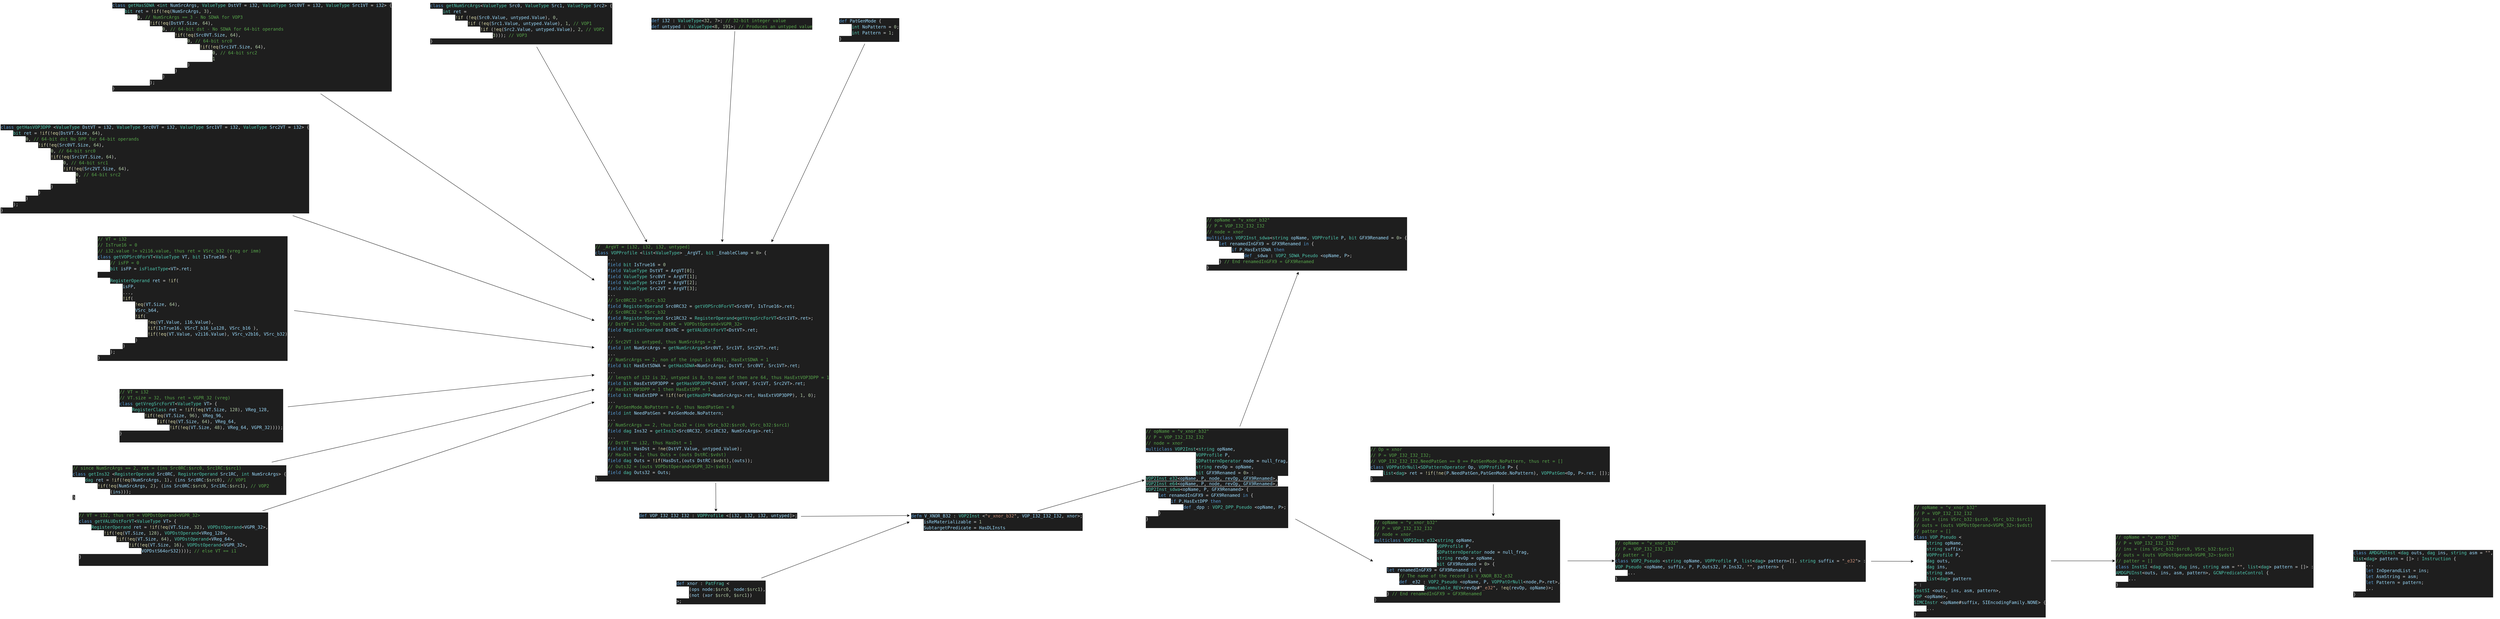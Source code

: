 <mxfile>
    <diagram id="aqvJ0Lp0cki1c_JosTr-" name="第 1 页">
        <mxGraphModel dx="4907" dy="1774" grid="1" gridSize="10" guides="1" tooltips="1" connect="1" arrows="1" fold="1" page="1" pageScale="1" pageWidth="827" pageHeight="1169" math="0" shadow="0">
            <root>
                <mxCell id="0"/>
                <mxCell id="1" parent="0"/>
                <mxCell id="2" style="edgeStyle=none;html=1;entryX=-0.004;entryY=0.518;entryDx=0;entryDy=0;entryPerimeter=0;" edge="1" parent="1" source="3" target="21">
                    <mxGeometry relative="1" as="geometry"/>
                </mxCell>
                <mxCell id="3" value="&lt;div style=&quot;color: rgb(218, 218, 218); background-color: rgb(30, 30, 30); font-family: &amp;quot;Droid Sans Mono&amp;quot;, &amp;quot;monospace&amp;quot;, monospace; font-size: 14px; line-height: 19px;&quot;&gt;&lt;span style=&quot;color: #569cd6;&quot;&gt;defm&lt;/span&gt; &lt;span style=&quot;color: #9cdcfe;&quot;&gt;V_XNOR_B32&lt;/span&gt; : &lt;span style=&quot;color: #4ec9b0;&quot;&gt;VOP2Inst&lt;/span&gt; &amp;lt;&lt;span style=&quot;color: #e8c9bb;&quot;&gt;&quot;&lt;/span&gt;&lt;span style=&quot;color: #ce9178;&quot;&gt;v_xnor_b32&lt;/span&gt;&lt;span style=&quot;color: #e8c9bb;&quot;&gt;&quot;&lt;/span&gt;, &lt;span style=&quot;color: #9cdcfe;&quot;&gt;VOP_I32_I32_I32&lt;/span&gt;, &lt;span style=&quot;color: #9cdcfe;&quot;&gt;xnor&lt;/span&gt;&amp;gt;;&lt;/div&gt;&lt;blockquote style=&quot;margin: 0 0 0 40px; border: none; padding: 0px;&quot;&gt;&lt;div style=&quot;color: rgb(218, 218, 218); background-color: rgb(30, 30, 30); font-family: &amp;quot;Droid Sans Mono&amp;quot;, &amp;quot;monospace&amp;quot;, monospace; font-size: 14px; line-height: 19px;&quot;&gt;&lt;div style=&quot;line-height: 19px;&quot;&gt;&lt;span style=&quot;color: #9cdcfe;&quot;&gt;isReMaterializable&lt;/span&gt; = &lt;span style=&quot;color: #b5cea8;&quot;&gt;1&lt;/span&gt;&lt;/div&gt;&lt;/div&gt;&lt;div style=&quot;color: rgb(218, 218, 218); background-color: rgb(30, 30, 30); font-family: &amp;quot;Droid Sans Mono&amp;quot;, &amp;quot;monospace&amp;quot;, monospace; font-size: 14px; line-height: 19px;&quot;&gt;&lt;div style=&quot;line-height: 19px;&quot;&gt;&lt;div style=&quot;line-height: 19px;&quot;&gt;&lt;span style=&quot;color: #9cdcfe;&quot;&gt;SubtargetPredicate&lt;/span&gt; = &lt;span style=&quot;color: #9cdcfe;&quot;&gt;HasDLInsts&lt;/span&gt;&lt;/div&gt;&lt;/div&gt;&lt;/div&gt;&lt;/blockquote&gt;" style="text;html=1;align=left;verticalAlign=middle;resizable=0;points=[];autosize=1;strokeColor=none;fillColor=none;" vertex="1" parent="1">
                    <mxGeometry x="-530" y="675" width="570" height="70" as="geometry"/>
                </mxCell>
                <mxCell id="4" value="&lt;div style=&quot;color: rgb(218, 218, 218); background-color: rgb(30, 30, 30); font-family: &amp;quot;Droid Sans Mono&amp;quot;, &amp;quot;monospace&amp;quot;, monospace; font-size: 14px; line-height: 19px;&quot;&gt;&lt;div&gt;&lt;div&gt;&lt;span style=&quot;color: rgb(87, 166, 74);&quot;&gt;// opName = &quot;v_xnor_b32&quot;&lt;/span&gt;&lt;/div&gt;&lt;div&gt;&lt;span style=&quot;color: rgb(87, 166, 74);&quot;&gt;// P = VOP_I32_I32_I32&lt;/span&gt;&lt;/div&gt;&lt;div&gt;&lt;span style=&quot;color: rgb(87, 166, 74);&quot;&gt;// node = xnor&lt;/span&gt;&lt;/div&gt;&lt;/div&gt;&lt;div&gt;&lt;span style=&quot;color: #569cd6;&quot;&gt;multiclass&lt;/span&gt; &lt;span style=&quot;color: #4ec9b0;&quot;&gt;VOP2Inst_sdwa&lt;/span&gt;&amp;lt;&lt;span style=&quot;color: #4ec9b0;&quot;&gt;string&lt;/span&gt; &lt;span style=&quot;color: #9cdcfe;&quot;&gt;opName&lt;/span&gt;,&amp;nbsp;&lt;span style=&quot;color: rgb(78, 201, 176);&quot;&gt;VOPProfile &lt;/span&gt;&lt;span style=&quot;color: rgb(156, 220, 254);&quot;&gt;P&lt;/span&gt;,&amp;nbsp;&lt;span style=&quot;color: rgb(78, 201, 176);&quot;&gt;bit&lt;/span&gt; &lt;span style=&quot;color: rgb(156, 220, 254);&quot;&gt;GFX9Renamed&lt;/span&gt; = &lt;span style=&quot;color: rgb(181, 206, 168);&quot;&gt;0&lt;/span&gt;&amp;gt; {&lt;/div&gt;&lt;/div&gt;&lt;blockquote style=&quot;margin: 0 0 0 40px; border: none; padding: 0px;&quot;&gt;&lt;div style=&quot;color: rgb(218, 218, 218); background-color: rgb(30, 30, 30); font-family: &amp;quot;Droid Sans Mono&amp;quot;, &amp;quot;monospace&amp;quot;, monospace; font-size: 14px; line-height: 19px;&quot;&gt;&lt;div&gt;&lt;span style=&quot;color: #569cd6;&quot;&gt;let&lt;/span&gt; &lt;span style=&quot;color: #9cdcfe;&quot;&gt;renamedInGFX9&lt;/span&gt; = &lt;span style=&quot;color: #9cdcfe;&quot;&gt;GFX9Renamed&lt;/span&gt; &lt;span style=&quot;color: #569cd6;&quot;&gt;in&lt;/span&gt; {&lt;/div&gt;&lt;/div&gt;&lt;/blockquote&gt;&lt;blockquote style=&quot;margin: 0 0 0 40px; border: none; padding: 0px;&quot;&gt;&lt;blockquote style=&quot;margin: 0 0 0 40px; border: none; padding: 0px;&quot;&gt;&lt;div style=&quot;color: rgb(218, 218, 218); background-color: rgb(30, 30, 30); font-family: &amp;quot;Droid Sans Mono&amp;quot;, &amp;quot;monospace&amp;quot;, monospace; font-size: 14px; line-height: 19px;&quot;&gt;&lt;div&gt;&lt;span style=&quot;color: #569cd6;&quot;&gt;if&lt;/span&gt; &lt;span style=&quot;color: #9cdcfe;&quot;&gt;P&lt;/span&gt;.&lt;span style=&quot;color: #9cdcfe;&quot;&gt;HasExtSDWA&lt;/span&gt; &lt;span style=&quot;color: #569cd6;&quot;&gt;then&lt;/span&gt;&lt;/div&gt;&lt;/div&gt;&lt;/blockquote&gt;&lt;/blockquote&gt;&lt;blockquote style=&quot;margin: 0 0 0 40px; border: none; padding: 0px;&quot;&gt;&lt;blockquote style=&quot;margin: 0 0 0 40px; border: none; padding: 0px;&quot;&gt;&lt;blockquote style=&quot;margin: 0 0 0 40px; border: none; padding: 0px;&quot;&gt;&lt;div style=&quot;color: rgb(218, 218, 218); background-color: rgb(30, 30, 30); font-family: &amp;quot;Droid Sans Mono&amp;quot;, &amp;quot;monospace&amp;quot;, monospace; font-size: 14px; line-height: 19px;&quot;&gt;&lt;div&gt;&lt;span style=&quot;color: #569cd6;&quot;&gt;def&lt;/span&gt; &lt;span style=&quot;color: #9cdcfe;&quot;&gt;_sdwa&lt;/span&gt; : &lt;span style=&quot;color: #4ec9b0;&quot;&gt;VOP2_SDWA_Pseudo&lt;/span&gt; &amp;lt;&lt;span style=&quot;color: #9cdcfe;&quot;&gt;opName&lt;/span&gt;, &lt;span style=&quot;color: #9cdcfe;&quot;&gt;P&lt;/span&gt;&amp;gt;;&lt;/div&gt;&lt;/div&gt;&lt;/blockquote&gt;&lt;/blockquote&gt;&lt;/blockquote&gt;&lt;blockquote style=&quot;margin: 0 0 0 40px; border: none; padding: 0px;&quot;&gt;&lt;div style=&quot;color: rgb(218, 218, 218); background-color: rgb(30, 30, 30); font-family: &amp;quot;Droid Sans Mono&amp;quot;, &amp;quot;monospace&amp;quot;, monospace; font-size: 14px; line-height: 19px;&quot;&gt;&lt;div&gt;} &lt;span style=&quot;color: #57a64a;&quot;&gt;// End renamedInGFX9 = GFX9Renamed&lt;/span&gt;&lt;/div&gt;&lt;/div&gt;&lt;/blockquote&gt;&lt;div style=&quot;color: rgb(218, 218, 218); background-color: rgb(30, 30, 30); font-family: &amp;quot;Droid Sans Mono&amp;quot;, &amp;quot;monospace&amp;quot;, monospace; font-size: 14px; line-height: 19px;&quot;&gt;&lt;div&gt;}&lt;/div&gt;&lt;/div&gt;" style="text;html=1;align=left;verticalAlign=middle;resizable=0;points=[];autosize=1;strokeColor=none;fillColor=none;" vertex="1" parent="1">
                    <mxGeometry x="414" y="-270" width="660" height="180" as="geometry"/>
                </mxCell>
                <mxCell id="5" style="edgeStyle=none;html=1;entryX=-0.004;entryY=0.214;entryDx=0;entryDy=0;entryPerimeter=0;exitX=1;exitY=0.583;exitDx=0;exitDy=0;exitPerimeter=0;" edge="1" parent="1" source="6" target="3">
                    <mxGeometry relative="1" as="geometry"/>
                </mxCell>
                <mxCell id="6" value="&lt;div style=&quot;color: rgb(218, 218, 218); background-color: rgb(30, 30, 30); font-family: &amp;quot;Droid Sans Mono&amp;quot;, &amp;quot;monospace&amp;quot;, monospace; font-size: 14px; line-height: 19px;&quot;&gt;&lt;span style=&quot;color: #569cd6;&quot;&gt;def&lt;/span&gt; &lt;span style=&quot;color: #9cdcfe;&quot;&gt;VOP_I32_I32_I32&lt;/span&gt; : &lt;span style=&quot;color: #4ec9b0;&quot;&gt;VOPProfile&lt;/span&gt; &amp;lt;[&lt;span style=&quot;color: #9cdcfe;&quot;&gt;i32&lt;/span&gt;, &lt;span style=&quot;color: #9cdcfe;&quot;&gt;i32&lt;/span&gt;, &lt;span style=&quot;color: #9cdcfe;&quot;&gt;i32&lt;/span&gt;, &lt;span style=&quot;color: #9cdcfe;&quot;&gt;untyped&lt;/span&gt;]&amp;gt;;&lt;/div&gt;" style="text;html=1;align=center;verticalAlign=middle;resizable=0;points=[];autosize=1;strokeColor=none;fillColor=none;" vertex="1" parent="1">
                    <mxGeometry x="-1410" y="675" width="530" height="30" as="geometry"/>
                </mxCell>
                <mxCell id="7" style="edgeStyle=none;html=1;entryX=0.487;entryY=0.067;entryDx=0;entryDy=0;entryPerimeter=0;" edge="1" parent="1" source="8" target="6">
                    <mxGeometry relative="1" as="geometry"/>
                </mxCell>
                <mxCell id="8" value="&lt;div style=&quot;color: rgb(218, 218, 218); background-color: rgb(30, 30, 30); font-family: &amp;quot;Droid Sans Mono&amp;quot;, &amp;quot;monospace&amp;quot;, monospace; font-size: 14px; line-height: 19px;&quot;&gt;&lt;div&gt;&lt;div style=&quot;line-height: 19px;&quot;&gt;&lt;span style=&quot;color: #57a64a;&quot;&gt;// _ArgVT = [i32, i32, i32, untyped]&lt;/span&gt;&lt;/div&gt;&lt;/div&gt;&lt;div&gt;&lt;span style=&quot;color: #569cd6;&quot;&gt;class&lt;/span&gt; &lt;span style=&quot;color: #4ec9b0;&quot;&gt;VOPProfile&lt;/span&gt; &amp;lt;&lt;span style=&quot;color: #4ec9b0;&quot;&gt;list&lt;/span&gt;&amp;lt;&lt;span style=&quot;color: #4ec9b0;&quot;&gt;ValueType&lt;/span&gt;&amp;gt; &lt;span style=&quot;color: #9cdcfe;&quot;&gt;_ArgVT&lt;/span&gt;, &lt;span style=&quot;color: #4ec9b0;&quot;&gt;bit&lt;/span&gt; &lt;span style=&quot;color: #9cdcfe;&quot;&gt;_EnableClamp&lt;/span&gt; = &lt;span style=&quot;color: #b5cea8;&quot;&gt;0&lt;/span&gt;&amp;gt; {&lt;/div&gt;&lt;/div&gt;&lt;blockquote style=&quot;margin: 0 0 0 40px; border: none; padding: 0px;&quot;&gt;&lt;div style=&quot;color: rgb(218, 218, 218); background-color: rgb(30, 30, 30); font-family: &amp;quot;Droid Sans Mono&amp;quot;, &amp;quot;monospace&amp;quot;, monospace; font-size: 14px; line-height: 19px;&quot;&gt;&lt;div&gt;  ...&lt;/div&gt;&lt;div&gt;&lt;div style=&quot;line-height: 19px;&quot;&gt;&lt;span style=&quot;color: #569cd6;&quot;&gt;field&lt;/span&gt; &lt;span style=&quot;color: #4ec9b0;&quot;&gt;bit&lt;/span&gt; &lt;span style=&quot;color: #9cdcfe;&quot;&gt;IsTrue16&lt;/span&gt; = &lt;span style=&quot;color: #b5cea8;&quot;&gt;0&lt;/span&gt;&lt;/div&gt;&lt;/div&gt;&lt;/div&gt;&lt;div style=&quot;color: rgb(218, 218, 218); background-color: rgb(30, 30, 30); font-family: &amp;quot;Droid Sans Mono&amp;quot;, &amp;quot;monospace&amp;quot;, monospace; font-size: 14px; line-height: 19px;&quot;&gt;&lt;div&gt;&lt;span style=&quot;color: #569cd6;&quot;&gt;field&lt;/span&gt; &lt;span style=&quot;color: #4ec9b0;&quot;&gt;ValueType &lt;/span&gt;&lt;span style=&quot;color: #9cdcfe;&quot;&gt;DstVT&lt;/span&gt; = &lt;span style=&quot;color: #9cdcfe;&quot;&gt;ArgVT&lt;/span&gt;[&lt;span style=&quot;color: #b5cea8;&quot;&gt;0&lt;/span&gt;];&lt;/div&gt;&lt;/div&gt;&lt;div style=&quot;color: rgb(218, 218, 218); background-color: rgb(30, 30, 30); font-family: &amp;quot;Droid Sans Mono&amp;quot;, &amp;quot;monospace&amp;quot;, monospace; font-size: 14px; line-height: 19px;&quot;&gt;&lt;div&gt;&lt;span style=&quot;color: #569cd6;&quot;&gt;field&lt;/span&gt; &lt;span style=&quot;color: #4ec9b0;&quot;&gt;ValueType &lt;/span&gt;&lt;span style=&quot;color: #9cdcfe;&quot;&gt;Src0VT&lt;/span&gt; = &lt;span style=&quot;color: #9cdcfe;&quot;&gt;ArgVT&lt;/span&gt;[&lt;span style=&quot;color: #b5cea8;&quot;&gt;1&lt;/span&gt;];&lt;/div&gt;&lt;/div&gt;&lt;div style=&quot;color: rgb(218, 218, 218); background-color: rgb(30, 30, 30); font-family: &amp;quot;Droid Sans Mono&amp;quot;, &amp;quot;monospace&amp;quot;, monospace; font-size: 14px; line-height: 19px;&quot;&gt;&lt;div&gt;&lt;span style=&quot;color: #569cd6;&quot;&gt;field&lt;/span&gt; &lt;span style=&quot;color: #4ec9b0;&quot;&gt;ValueType &lt;/span&gt;&lt;span style=&quot;color: #9cdcfe;&quot;&gt;Src1VT&lt;/span&gt; = &lt;span style=&quot;color: #9cdcfe;&quot;&gt;ArgVT&lt;/span&gt;[&lt;span style=&quot;color: #b5cea8;&quot;&gt;2&lt;/span&gt;];&lt;/div&gt;&lt;div&gt;&lt;div style=&quot;line-height: 19px;&quot;&gt;&lt;span style=&quot;color: #569cd6;&quot;&gt;field&lt;/span&gt; &lt;span style=&quot;color: #4ec9b0;&quot;&gt;ValueType &lt;/span&gt;&lt;span style=&quot;color: #9cdcfe;&quot;&gt;Src2VT&lt;/span&gt; = &lt;span style=&quot;color: #9cdcfe;&quot;&gt;ArgVT&lt;/span&gt;[&lt;span style=&quot;color: #b5cea8;&quot;&gt;3&lt;/span&gt;];&lt;/div&gt;&lt;/div&gt;&lt;/div&gt;&lt;div style=&quot;color: rgb(218, 218, 218); background-color: rgb(30, 30, 30); font-family: &amp;quot;Droid Sans Mono&amp;quot;, &amp;quot;monospace&amp;quot;, monospace; font-size: 14px; line-height: 19px;&quot;&gt;&lt;div&gt;  ...&lt;/div&gt;&lt;div&gt;&lt;div style=&quot;line-height: 19px;&quot;&gt;&lt;div&gt;&lt;span style=&quot;color: #57a64a;&quot;&gt;// Src0RC32 = VSrc_b32&lt;/span&gt;&lt;/div&gt;&lt;div&gt;    &lt;span style=&quot;color: #569cd6;&quot;&gt;field&lt;/span&gt; &lt;span style=&quot;color: #4ec9b0;&quot;&gt;RegisterOperand &lt;/span&gt;&lt;span style=&quot;color: #9cdcfe;&quot;&gt;Src0RC32&lt;/span&gt; = &lt;span style=&quot;color: #4ec9b0;&quot;&gt;getVOPSrc0ForVT&lt;/span&gt;&amp;lt;&lt;span style=&quot;color: #9cdcfe;&quot;&gt;Src0VT&lt;/span&gt;, &lt;span style=&quot;color: #9cdcfe;&quot;&gt;IsTrue16&lt;/span&gt;&amp;gt;.&lt;span style=&quot;color: #9cdcfe;&quot;&gt;ret&lt;/span&gt;;&lt;/div&gt;&lt;div&gt;    &lt;span style=&quot;color: #57a64a;&quot;&gt;// Src0RC32 = VSrc_b32&lt;/span&gt;&lt;/div&gt;&lt;div&gt;    &lt;span style=&quot;color: #569cd6;&quot;&gt;field&lt;/span&gt; &lt;span style=&quot;color: #4ec9b0;&quot;&gt;RegisterOperand &lt;/span&gt;&lt;span style=&quot;color: #9cdcfe;&quot;&gt;Src1RC32&lt;/span&gt; = &lt;span style=&quot;color: #4ec9b0;&quot;&gt;RegisterOperand&lt;/span&gt;&amp;lt;&lt;span style=&quot;color: #4ec9b0;&quot;&gt;getVregSrcForVT&lt;/span&gt;&amp;lt;&lt;span style=&quot;color: #9cdcfe;&quot;&gt;Src1VT&lt;/span&gt;&amp;gt;.&lt;span style=&quot;color: #9cdcfe;&quot;&gt;ret&lt;/span&gt;&amp;gt;;&lt;/div&gt;&lt;div&gt;&lt;div style=&quot;line-height: 19px;&quot;&gt;&lt;div&gt;    &lt;span style=&quot;color: #57a64a;&quot;&gt;// DstVT = i32, thus DstRC = VOPDstOperand&amp;lt;VGPR_32&amp;gt;&lt;/span&gt;&lt;/div&gt;&lt;div&gt;    &lt;span style=&quot;color: #569cd6;&quot;&gt;field&lt;/span&gt; &lt;span style=&quot;color: #4ec9b0;&quot;&gt;RegisterOperand &lt;/span&gt;&lt;span style=&quot;color: #9cdcfe;&quot;&gt;DstRC&lt;/span&gt; = &lt;span style=&quot;color: #4ec9b0;&quot;&gt;getVALUDstForVT&lt;/span&gt;&amp;lt;&lt;span style=&quot;color: #9cdcfe;&quot;&gt;DstVT&lt;/span&gt;&amp;gt;.&lt;span style=&quot;color: #9cdcfe;&quot;&gt;ret&lt;/span&gt;;&lt;/div&gt;&lt;/div&gt;&lt;/div&gt;&lt;div&gt;...&lt;/div&gt;&lt;/div&gt;&lt;/div&gt;&lt;/div&gt;&lt;div style=&quot;color: rgb(218, 218, 218); background-color: rgb(30, 30, 30); font-family: &amp;quot;Droid Sans Mono&amp;quot;, &amp;quot;monospace&amp;quot;, monospace; font-size: 14px; line-height: 19px;&quot;&gt;&lt;div&gt;&lt;span style=&quot;color: #57a64a;&quot;&gt;// Src2VT is untyped, thus NumSrcArgs = 2&lt;/span&gt;&lt;/div&gt;&lt;/div&gt;&lt;div style=&quot;color: rgb(218, 218, 218); background-color: rgb(30, 30, 30); font-family: &amp;quot;Droid Sans Mono&amp;quot;, &amp;quot;monospace&amp;quot;, monospace; font-size: 14px; line-height: 19px;&quot;&gt;&lt;div&gt;&lt;span style=&quot;color: #569cd6;&quot;&gt;field&lt;/span&gt; &lt;span style=&quot;color: #4ec9b0;&quot;&gt;int&lt;/span&gt; &lt;span style=&quot;color: #9cdcfe;&quot;&gt;NumSrcArgs&lt;/span&gt; = &lt;span style=&quot;color: #4ec9b0;&quot;&gt;getNumSrcArgs&lt;/span&gt;&amp;lt;&lt;span style=&quot;color: #9cdcfe;&quot;&gt;Src0VT&lt;/span&gt;, &lt;span style=&quot;color: #9cdcfe;&quot;&gt;Src1VT&lt;/span&gt;, &lt;span style=&quot;color: #9cdcfe;&quot;&gt;Src2VT&lt;/span&gt;&amp;gt;.&lt;span style=&quot;color: #9cdcfe;&quot;&gt;ret&lt;/span&gt;;&lt;/div&gt;&lt;/div&gt;&lt;div style=&quot;color: rgb(218, 218, 218); background-color: rgb(30, 30, 30); font-family: &amp;quot;Droid Sans Mono&amp;quot;, &amp;quot;monospace&amp;quot;, monospace; font-size: 14px; line-height: 19px;&quot;&gt;&lt;div&gt;  ...&lt;/div&gt;&lt;/div&gt;&lt;div style=&quot;color: rgb(218, 218, 218); background-color: rgb(30, 30, 30); font-family: &amp;quot;Droid Sans Mono&amp;quot;, &amp;quot;monospace&amp;quot;, monospace; font-size: 14px; line-height: 19px;&quot;&gt;&lt;div&gt;&lt;span style=&quot;color: #57a64a;&quot;&gt;// NumSrcArgs == 2, non of the input is 64bit, HasExtSDWA = 1&amp;nbsp;&lt;/span&gt;&lt;/div&gt;&lt;/div&gt;&lt;div style=&quot;color: rgb(218, 218, 218); background-color: rgb(30, 30, 30); font-family: &amp;quot;Droid Sans Mono&amp;quot;, &amp;quot;monospace&amp;quot;, monospace; font-size: 14px; line-height: 19px;&quot;&gt;&lt;div&gt;&lt;span style=&quot;color: #569cd6;&quot;&gt;field&lt;/span&gt; &lt;span style=&quot;color: #4ec9b0;&quot;&gt;bit&lt;/span&gt; &lt;span style=&quot;color: #9cdcfe;&quot;&gt;HasExtSDWA&lt;/span&gt; = &lt;span style=&quot;color: #4ec9b0;&quot;&gt;getHasSDWA&lt;/span&gt;&amp;lt;&lt;span style=&quot;color: #9cdcfe;&quot;&gt;NumSrcArgs&lt;/span&gt;, &lt;span style=&quot;color: #9cdcfe;&quot;&gt;DstVT&lt;/span&gt;, &lt;span style=&quot;color: #9cdcfe;&quot;&gt;Src0VT&lt;/span&gt;, &lt;span style=&quot;color: #9cdcfe;&quot;&gt;Src1VT&lt;/span&gt;&amp;gt;.&lt;span style=&quot;color: #9cdcfe;&quot;&gt;ret&lt;/span&gt;;&lt;/div&gt;&lt;div&gt;...&lt;/div&gt;&lt;div&gt;&lt;div style=&quot;line-height: 19px;&quot;&gt;&lt;div style=&quot;line-height: 19px;&quot;&gt;&lt;div&gt;    &lt;span style=&quot;color: #57a64a;&quot;&gt;// length of i32 is 32, untyped is 8, to none of then are 64, thus HasExtVOP3DPP = 1&lt;/span&gt;&lt;/div&gt;&lt;div&gt;    &lt;span style=&quot;color: #569cd6;&quot;&gt;field&lt;/span&gt; &lt;span style=&quot;color: #4ec9b0;&quot;&gt;bit&lt;/span&gt; &lt;span style=&quot;color: #9cdcfe;&quot;&gt;HasExtVOP3DPP&lt;/span&gt; = &lt;span style=&quot;color: #4ec9b0;&quot;&gt;getHasVOP3DPP&lt;/span&gt;&amp;lt;&lt;span style=&quot;color: #9cdcfe;&quot;&gt;DstVT&lt;/span&gt;, &lt;span style=&quot;color: #9cdcfe;&quot;&gt;Src0VT&lt;/span&gt;, &lt;span style=&quot;color: #9cdcfe;&quot;&gt;Src1VT&lt;/span&gt;, &lt;span style=&quot;color: #9cdcfe;&quot;&gt;Src2VT&lt;/span&gt;&amp;gt;.&lt;span style=&quot;color: #9cdcfe;&quot;&gt;ret&lt;/span&gt;;&lt;/div&gt;&lt;div&gt;    &lt;span style=&quot;color: #57a64a;&quot;&gt;// HasExtVOP3DPP = 1 then HasExtDPP = 1&lt;/span&gt;&lt;/div&gt;&lt;div&gt;    &lt;span style=&quot;color: #569cd6;&quot;&gt;field&lt;/span&gt; &lt;span style=&quot;color: #4ec9b0;&quot;&gt;bit&lt;/span&gt; &lt;span style=&quot;color: #9cdcfe;&quot;&gt;HasExtDPP&lt;/span&gt; = &lt;span style=&quot;color: #dcdcaa;&quot;&gt;!if&lt;/span&gt;(&lt;span style=&quot;color: #dcdcaa;&quot;&gt;!or&lt;/span&gt;(&lt;span style=&quot;color: #4ec9b0;&quot;&gt;getHasDPP&lt;/span&gt;&amp;lt;&lt;span style=&quot;color: #9cdcfe;&quot;&gt;NumSrcArgs&lt;/span&gt;&amp;gt;.&lt;span style=&quot;color: #9cdcfe;&quot;&gt;ret&lt;/span&gt;, &lt;span style=&quot;color: #9cdcfe;&quot;&gt;HasExtVOP3DPP&lt;/span&gt;), &lt;span style=&quot;color: #b5cea8;&quot;&gt;1&lt;/span&gt;, &lt;span style=&quot;color: #b5cea8;&quot;&gt;0&lt;/span&gt;);&lt;/div&gt;&lt;div&gt;...&lt;/div&gt;&lt;div&gt;&lt;div style=&quot;line-height: 19px;&quot;&gt;&lt;div&gt;&lt;span style=&quot;color: #57a64a;&quot;&gt;// PatGenMode.NoPattern = 0, thus NeedPatGen = 0&lt;/span&gt;&lt;/div&gt;&lt;div&gt;    &lt;span style=&quot;color: #569cd6;&quot;&gt;field&lt;/span&gt; &lt;span style=&quot;color: #4ec9b0;&quot;&gt;int&lt;/span&gt; &lt;span style=&quot;color: #9cdcfe;&quot;&gt;NeedPatGen&lt;/span&gt; = &lt;span style=&quot;color: #9cdcfe;&quot;&gt;PatGenMode&lt;/span&gt;.&lt;span style=&quot;color: #9cdcfe;&quot;&gt;NoPattern&lt;/span&gt;;&lt;/div&gt;&lt;div&gt;&lt;div style=&quot;line-height: 19px;&quot;&gt;&lt;div&gt;    ...&lt;/div&gt;&lt;div&gt;    &lt;span style=&quot;color: #57a64a;&quot;&gt;// NumSrcArgs == 2, thus Ins32 = (ins&amp;nbsp;&lt;/span&gt;&lt;span style=&quot;color: rgb(87, 166, 74);&quot;&gt;VSrc_b32&lt;/span&gt;&lt;span style=&quot;color: #57a64a;&quot;&gt;:$src0,&amp;nbsp;&lt;/span&gt;&lt;span style=&quot;color: rgb(87, 166, 74);&quot;&gt;VSrc_b32&lt;/span&gt;&lt;span style=&quot;color: #57a64a;&quot;&gt;:$src1)&lt;/span&gt;&lt;/div&gt;&lt;div&gt;    &lt;span style=&quot;color: #569cd6;&quot;&gt;field&lt;/span&gt; &lt;span style=&quot;color: #4ec9b0;&quot;&gt;dag&lt;/span&gt; &lt;span style=&quot;color: #9cdcfe;&quot;&gt;Ins32&lt;/span&gt; = &lt;span style=&quot;color: #4ec9b0;&quot;&gt;getIns32&lt;/span&gt;&amp;lt;&lt;span style=&quot;color: #9cdcfe;&quot;&gt;Src0RC32&lt;/span&gt;, &lt;span style=&quot;color: #9cdcfe;&quot;&gt;Src1RC32&lt;/span&gt;, &lt;span style=&quot;color: #9cdcfe;&quot;&gt;NumSrcArgs&lt;/span&gt;&amp;gt;.&lt;span style=&quot;color: #9cdcfe;&quot;&gt;ret&lt;/span&gt;;&lt;/div&gt;&lt;div&gt;&lt;div style=&quot;line-height: 19px;&quot;&gt;&lt;div&gt;    ...&lt;/div&gt;&lt;div&gt;    &lt;span style=&quot;color: #57a64a;&quot;&gt;// DstVT == i32, thus HasDst = 1&lt;/span&gt;&lt;/div&gt;&lt;div&gt;    &lt;span style=&quot;color: #569cd6;&quot;&gt;field&lt;/span&gt; &lt;span style=&quot;color: #4ec9b0;&quot;&gt;bit&lt;/span&gt; &lt;span style=&quot;color: #9cdcfe;&quot;&gt;HasDst&lt;/span&gt; = &lt;span style=&quot;color: #dcdcaa;&quot;&gt;!ne&lt;/span&gt;(&lt;span style=&quot;color: #9cdcfe;&quot;&gt;DstVT&lt;/span&gt;.&lt;span style=&quot;color: #9cdcfe;&quot;&gt;Value&lt;/span&gt;, &lt;span style=&quot;color: #9cdcfe;&quot;&gt;untyped&lt;/span&gt;.&lt;span style=&quot;color: #9cdcfe;&quot;&gt;Value&lt;/span&gt;);&lt;/div&gt;&lt;div&gt;    &lt;span style=&quot;color: #57a64a;&quot;&gt;// HasDst = 1, thus Outs = (outs DstRC:$vdst)&lt;/span&gt;&lt;/div&gt;&lt;div&gt;    &lt;span style=&quot;color: #569cd6;&quot;&gt;field&lt;/span&gt; &lt;span style=&quot;color: #4ec9b0;&quot;&gt;dag&lt;/span&gt; &lt;span style=&quot;color: #9cdcfe;&quot;&gt;Outs&lt;/span&gt; = &lt;span style=&quot;color: #dcdcaa;&quot;&gt;!if&lt;/span&gt;(&lt;span style=&quot;color: #9cdcfe;&quot;&gt;HasDst&lt;/span&gt;,(&lt;span style=&quot;color: #9cdcfe;&quot;&gt;outs&lt;/span&gt; &lt;span style=&quot;color: #9cdcfe;&quot;&gt;DstRC&lt;/span&gt;:&lt;span style=&quot;color: #b5cea8;&quot;&gt;$vdst&lt;/span&gt;),(&lt;span style=&quot;color: #9cdcfe;&quot;&gt;outs&lt;/span&gt;));&lt;/div&gt;&lt;div&gt;&lt;span style=&quot;color: rgb(87, 166, 74);&quot;&gt;// Outs32 = (outs&amp;nbsp;&lt;/span&gt;&lt;span style=&quot;color: rgb(87, 166, 74);&quot;&gt;VOPDstOperand&amp;lt;VGPR_32&amp;gt;&lt;/span&gt;&lt;span style=&quot;color: rgb(87, 166, 74);&quot;&gt;:$vdst)&lt;/span&gt;&lt;br&gt;&lt;/div&gt;&lt;div&gt;    &lt;span style=&quot;color: #569cd6;&quot;&gt;field&lt;/span&gt; &lt;span style=&quot;color: #4ec9b0;&quot;&gt;dag&lt;/span&gt; &lt;span style=&quot;color: #9cdcfe;&quot;&gt;Outs32&lt;/span&gt; = &lt;span style=&quot;color: #9cdcfe;&quot;&gt;Outs&lt;/span&gt;;&lt;/div&gt;&lt;/div&gt;&lt;/div&gt;&lt;/div&gt;&lt;/div&gt;&lt;/div&gt;&lt;/div&gt;&lt;/div&gt;&lt;/div&gt;&lt;/div&gt;&lt;/div&gt;&lt;/blockquote&gt;&lt;div style=&quot;color: rgb(218, 218, 218); background-color: rgb(30, 30, 30); font-family: &amp;quot;Droid Sans Mono&amp;quot;, &amp;quot;monospace&amp;quot;, monospace; font-size: 14px; line-height: 19px;&quot;&gt;&lt;div&gt;}&lt;/div&gt;&lt;/div&gt;" style="text;html=1;align=left;verticalAlign=middle;resizable=0;points=[];autosize=1;strokeColor=none;fillColor=none;" vertex="1" parent="1">
                    <mxGeometry x="-1540" y="-185" width="770" height="770" as="geometry"/>
                </mxCell>
                <mxCell id="9" style="edgeStyle=none;html=1;entryX=-0.005;entryY=0.5;entryDx=0;entryDy=0;entryPerimeter=0;" edge="1" parent="1" source="10" target="3">
                    <mxGeometry relative="1" as="geometry"/>
                </mxCell>
                <mxCell id="10" value="&lt;div style=&quot;color: rgb(218, 218, 218); background-color: rgb(30, 30, 30); font-family: &amp;quot;Droid Sans Mono&amp;quot;, &amp;quot;monospace&amp;quot;, monospace; font-size: 14px; line-height: 19px;&quot;&gt;&lt;div&gt;&lt;span style=&quot;color: #569cd6;&quot;&gt;def&lt;/span&gt; &lt;span style=&quot;color: #9cdcfe;&quot;&gt;xnor&lt;/span&gt; : &lt;span style=&quot;color: #4ec9b0;&quot;&gt;PatFrag&lt;/span&gt; &amp;lt;&lt;/div&gt;&lt;/div&gt;&lt;blockquote style=&quot;margin: 0 0 0 40px; border: none; padding: 0px;&quot;&gt;&lt;div style=&quot;color: rgb(218, 218, 218); background-color: rgb(30, 30, 30); font-family: &amp;quot;Droid Sans Mono&amp;quot;, &amp;quot;monospace&amp;quot;, monospace; font-size: 14px; line-height: 19px;&quot;&gt;&lt;div&gt;  (&lt;span style=&quot;color: #9cdcfe;&quot;&gt;ops&lt;/span&gt; &lt;span style=&quot;color: #9cdcfe;&quot;&gt;node&lt;/span&gt;:&lt;span style=&quot;color: #b5cea8;&quot;&gt;$src0&lt;/span&gt;, &lt;span style=&quot;color: #9cdcfe;&quot;&gt;node&lt;/span&gt;:&lt;span style=&quot;color: #b5cea8;&quot;&gt;$src1&lt;/span&gt;),&lt;/div&gt;&lt;/div&gt;&lt;div style=&quot;color: rgb(218, 218, 218); background-color: rgb(30, 30, 30); font-family: &amp;quot;Droid Sans Mono&amp;quot;, &amp;quot;monospace&amp;quot;, monospace; font-size: 14px; line-height: 19px;&quot;&gt;&lt;div&gt;  (&lt;span style=&quot;color: #9cdcfe;&quot;&gt;not&lt;/span&gt; (&lt;span style=&quot;color: #9cdcfe;&quot;&gt;xor&lt;/span&gt; &lt;span style=&quot;color: #b5cea8;&quot;&gt;$src0&lt;/span&gt;, &lt;span style=&quot;color: #b5cea8;&quot;&gt;$src1&lt;/span&gt;))&lt;/div&gt;&lt;/div&gt;&lt;/blockquote&gt;&lt;div style=&quot;color: rgb(218, 218, 218); background-color: rgb(30, 30, 30); font-family: &amp;quot;Droid Sans Mono&amp;quot;, &amp;quot;monospace&amp;quot;, monospace; font-size: 14px; line-height: 19px;&quot;&gt;&lt;div&gt;&amp;gt;;&lt;/div&gt;&lt;/div&gt;" style="text;html=1;align=left;verticalAlign=middle;resizable=0;points=[];autosize=1;strokeColor=none;fillColor=none;" vertex="1" parent="1">
                    <mxGeometry x="-1280" y="890" width="310" height="90" as="geometry"/>
                </mxCell>
                <mxCell id="11" style="edgeStyle=none;html=1;" edge="1" parent="1" source="12" target="8">
                    <mxGeometry relative="1" as="geometry"/>
                </mxCell>
                <mxCell id="12" value="&lt;div style=&quot;color: rgb(218, 218, 218); background-color: rgb(30, 30, 30); font-family: &amp;quot;Droid Sans Mono&amp;quot;, &amp;quot;monospace&amp;quot;, monospace; font-size: 14px; line-height: 19px;&quot;&gt;&lt;div&gt;&lt;span style=&quot;color: #569cd6;&quot;&gt;class&lt;/span&gt; &lt;span style=&quot;color: #4ec9b0;&quot;&gt;getNumSrcArgs&lt;/span&gt;&amp;lt;&lt;span style=&quot;color: #4ec9b0;&quot;&gt;ValueType &lt;/span&gt;&lt;span style=&quot;color: #9cdcfe;&quot;&gt;Src0&lt;/span&gt;, &lt;span style=&quot;color: #4ec9b0;&quot;&gt;ValueType &lt;/span&gt;&lt;span style=&quot;color: #9cdcfe;&quot;&gt;Src1&lt;/span&gt;, &lt;span style=&quot;color: #4ec9b0;&quot;&gt;ValueType &lt;/span&gt;&lt;span style=&quot;color: #9cdcfe;&quot;&gt;Src2&lt;/span&gt;&amp;gt; {&lt;/div&gt;&lt;/div&gt;&lt;blockquote style=&quot;margin: 0 0 0 40px; border: none; padding: 0px;&quot;&gt;&lt;div style=&quot;color: rgb(218, 218, 218); background-color: rgb(30, 30, 30); font-family: &amp;quot;Droid Sans Mono&amp;quot;, &amp;quot;monospace&amp;quot;, monospace; font-size: 14px; line-height: 19px;&quot;&gt;&lt;div&gt;&lt;span style=&quot;color: #4ec9b0;&quot;&gt;int&lt;/span&gt; &lt;span style=&quot;color: #9cdcfe;&quot;&gt;ret&lt;/span&gt; =&lt;/div&gt;&lt;/div&gt;&lt;/blockquote&gt;&lt;blockquote style=&quot;margin: 0 0 0 40px; border: none; padding: 0px;&quot;&gt;&lt;blockquote style=&quot;margin: 0 0 0 40px; border: none; padding: 0px;&quot;&gt;&lt;div style=&quot;color: rgb(218, 218, 218); background-color: rgb(30, 30, 30); font-family: &amp;quot;Droid Sans Mono&amp;quot;, &amp;quot;monospace&amp;quot;, monospace; font-size: 14px; line-height: 19px;&quot;&gt;&lt;div&gt;&lt;span style=&quot;color: #dcdcaa;&quot;&gt;!if&lt;/span&gt; (&lt;span style=&quot;color: #dcdcaa;&quot;&gt;!eq&lt;/span&gt;(&lt;span style=&quot;color: #9cdcfe;&quot;&gt;Src0&lt;/span&gt;.&lt;span style=&quot;color: #9cdcfe;&quot;&gt;Value&lt;/span&gt;, &lt;span style=&quot;color: #9cdcfe;&quot;&gt;untyped&lt;/span&gt;.&lt;span style=&quot;color: #9cdcfe;&quot;&gt;Value&lt;/span&gt;),      &lt;span style=&quot;color: #b5cea8;&quot;&gt;0&lt;/span&gt;,&lt;/div&gt;&lt;/div&gt;&lt;/blockquote&gt;&lt;/blockquote&gt;&lt;blockquote style=&quot;margin: 0 0 0 40px; border: none; padding: 0px;&quot;&gt;&lt;blockquote style=&quot;margin: 0 0 0 40px; border: none; padding: 0px;&quot;&gt;&lt;blockquote style=&quot;margin: 0 0 0 40px; border: none; padding: 0px;&quot;&gt;&lt;div style=&quot;color: rgb(218, 218, 218); background-color: rgb(30, 30, 30); font-family: &amp;quot;Droid Sans Mono&amp;quot;, &amp;quot;monospace&amp;quot;, monospace; font-size: 14px; line-height: 19px;&quot;&gt;&lt;div&gt;&lt;span style=&quot;color: #dcdcaa;&quot;&gt;!if&lt;/span&gt; (&lt;span style=&quot;color: #dcdcaa;&quot;&gt;!eq&lt;/span&gt;(&lt;span style=&quot;color: #9cdcfe;&quot;&gt;Src1&lt;/span&gt;.&lt;span style=&quot;color: #9cdcfe;&quot;&gt;Value&lt;/span&gt;, &lt;span style=&quot;color: #9cdcfe;&quot;&gt;untyped&lt;/span&gt;.&lt;span style=&quot;color: #9cdcfe;&quot;&gt;Value&lt;/span&gt;),    &lt;span style=&quot;color: #b5cea8;&quot;&gt;1&lt;/span&gt;,   &lt;span style=&quot;color: #57a64a;&quot;&gt;// VOP1&lt;/span&gt;&lt;/div&gt;&lt;/div&gt;&lt;/blockquote&gt;&lt;/blockquote&gt;&lt;/blockquote&gt;&lt;blockquote style=&quot;margin: 0 0 0 40px; border: none; padding: 0px;&quot;&gt;&lt;blockquote style=&quot;margin: 0 0 0 40px; border: none; padding: 0px;&quot;&gt;&lt;blockquote style=&quot;margin: 0 0 0 40px; border: none; padding: 0px;&quot;&gt;&lt;blockquote style=&quot;margin: 0 0 0 40px; border: none; padding: 0px;&quot;&gt;&lt;div style=&quot;color: rgb(218, 218, 218); background-color: rgb(30, 30, 30); font-family: &amp;quot;Droid Sans Mono&amp;quot;, &amp;quot;monospace&amp;quot;, monospace; font-size: 14px; line-height: 19px;&quot;&gt;&lt;div&gt;&lt;span style=&quot;color: #dcdcaa;&quot;&gt;!if&lt;/span&gt; (&lt;span style=&quot;color: #dcdcaa;&quot;&gt;!eq&lt;/span&gt;(&lt;span style=&quot;color: #9cdcfe;&quot;&gt;Src2&lt;/span&gt;.&lt;span style=&quot;color: #9cdcfe;&quot;&gt;Value&lt;/span&gt;, &lt;span style=&quot;color: #9cdcfe;&quot;&gt;untyped&lt;/span&gt;.&lt;span style=&quot;color: #9cdcfe;&quot;&gt;Value&lt;/span&gt;), &lt;span style=&quot;color: #b5cea8;&quot;&gt;2&lt;/span&gt;,   &lt;span style=&quot;color: #57a64a;&quot;&gt;// VOP2&lt;/span&gt;&lt;/div&gt;&lt;/div&gt;&lt;/blockquote&gt;&lt;/blockquote&gt;&lt;/blockquote&gt;&lt;/blockquote&gt;&lt;blockquote style=&quot;margin: 0 0 0 40px; border: none; padding: 0px;&quot;&gt;&lt;blockquote style=&quot;margin: 0 0 0 40px; border: none; padding: 0px;&quot;&gt;&lt;blockquote style=&quot;margin: 0 0 0 40px; border: none; padding: 0px;&quot;&gt;&lt;blockquote style=&quot;margin: 0 0 0 40px; border: none; padding: 0px;&quot;&gt;&lt;blockquote style=&quot;margin: 0 0 0 40px; border: none; padding: 0px;&quot;&gt;&lt;div style=&quot;color: rgb(218, 218, 218); background-color: rgb(30, 30, 30); font-family: &amp;quot;Droid Sans Mono&amp;quot;, &amp;quot;monospace&amp;quot;, monospace; font-size: 14px; line-height: 19px;&quot;&gt;&lt;div&gt;&lt;span style=&quot;color: #b5cea8;&quot;&gt;3&lt;/span&gt;))); &lt;span style=&quot;color: #57a64a;&quot;&gt;// VOP3&lt;/span&gt;&lt;/div&gt;&lt;/div&gt;&lt;/blockquote&gt;&lt;/blockquote&gt;&lt;/blockquote&gt;&lt;/blockquote&gt;&lt;/blockquote&gt;&lt;div style=&quot;color: rgb(218, 218, 218); background-color: rgb(30, 30, 30); font-family: &amp;quot;Droid Sans Mono&amp;quot;, &amp;quot;monospace&amp;quot;, monospace; font-size: 14px; line-height: 19px;&quot;&gt;&lt;div&gt;}&lt;/div&gt;&lt;/div&gt;" style="text;html=1;align=left;verticalAlign=middle;resizable=0;points=[];autosize=1;strokeColor=none;fillColor=none;" vertex="1" parent="1">
                    <mxGeometry x="-2067" y="-960" width="600" height="150" as="geometry"/>
                </mxCell>
                <mxCell id="13" style="edgeStyle=none;html=1;" edge="1" parent="1" source="14" target="8">
                    <mxGeometry relative="1" as="geometry"/>
                </mxCell>
                <mxCell id="14" value="&lt;div style=&quot;text-align: left; color: rgb(218, 218, 218); background-color: rgb(30, 30, 30); font-family: &amp;quot;Droid Sans Mono&amp;quot;, &amp;quot;monospace&amp;quot;, monospace; font-size: 14px; line-height: 19px;&quot;&gt;&lt;span style=&quot;color: rgb(86, 156, 214);&quot;&gt;class&lt;/span&gt;&amp;nbsp;&lt;span style=&quot;color: rgb(78, 201, 176);&quot;&gt;getHasSDWA&lt;/span&gt;&amp;nbsp;&amp;lt;&lt;span style=&quot;color: rgb(78, 201, 176);&quot;&gt;int&lt;/span&gt;&amp;nbsp;&lt;span style=&quot;color: rgb(156, 220, 254);&quot;&gt;NumSrcArgs&lt;/span&gt;,&amp;nbsp;&lt;span style=&quot;color: rgb(78, 201, 176);&quot;&gt;ValueType&amp;nbsp;&lt;/span&gt;&lt;span style=&quot;color: rgb(156, 220, 254);&quot;&gt;DstVT&lt;/span&gt;&amp;nbsp;=&amp;nbsp;&lt;span style=&quot;color: rgb(156, 220, 254);&quot;&gt;i32&lt;/span&gt;,&amp;nbsp;&lt;span style=&quot;color: rgb(78, 201, 176);&quot;&gt;ValueType&amp;nbsp;&lt;/span&gt;&lt;span style=&quot;color: rgb(156, 220, 254);&quot;&gt;Src0VT&lt;/span&gt;&amp;nbsp;=&amp;nbsp;&lt;span style=&quot;color: rgb(156, 220, 254);&quot;&gt;i32&lt;/span&gt;,&amp;nbsp;&lt;span style=&quot;color: rgb(78, 201, 176);&quot;&gt;ValueType&amp;nbsp;&lt;/span&gt;&lt;span style=&quot;color: rgb(156, 220, 254);&quot;&gt;Src1VT&lt;/span&gt;&amp;nbsp;=&amp;nbsp;&lt;span style=&quot;color: rgb(156, 220, 254);&quot;&gt;i32&lt;/span&gt;&amp;gt; {&lt;/div&gt;&lt;blockquote style=&quot;background-image: ; background-position-x: ; background-position-y: ; background-size: ; background-repeat: ; background-attachment: ; background-origin: ; background-clip: ; border: none; text-align: left; margin: 0px 0px 0px 40px; padding: 0px;&quot;&gt;&lt;div style=&quot;color: rgb(218, 218, 218); background-color: rgb(30, 30, 30); font-family: &amp;quot;Droid Sans Mono&amp;quot;, &amp;quot;monospace&amp;quot;, monospace; font-size: 14px; line-height: 19px;&quot;&gt;&lt;span style=&quot;color: rgb(78, 201, 176);&quot;&gt;bit&lt;/span&gt;&amp;nbsp;&lt;span style=&quot;color: rgb(156, 220, 254);&quot;&gt;ret&lt;/span&gt;&amp;nbsp;=&amp;nbsp;&lt;span style=&quot;color: rgb(220, 220, 170);&quot;&gt;!if&lt;/span&gt;(&lt;span style=&quot;color: rgb(220, 220, 170);&quot;&gt;!eq&lt;/span&gt;(&lt;span style=&quot;color: rgb(156, 220, 254);&quot;&gt;NumSrcArgs&lt;/span&gt;,&amp;nbsp;&lt;span style=&quot;color: rgb(181, 206, 168);&quot;&gt;3&lt;/span&gt;),&lt;/div&gt;&lt;/blockquote&gt;&lt;blockquote style=&quot;background-image: ; background-position-x: ; background-position-y: ; background-size: ; background-repeat: ; background-attachment: ; background-origin: ; background-clip: ; border: none; text-align: left; margin: 0px 0px 0px 40px; padding: 0px;&quot;&gt;&lt;blockquote style=&quot;background-image: ; background-position-x: ; background-position-y: ; background-size: ; background-repeat: ; background-attachment: ; background-origin: ; background-clip: ; border: none; margin: 0px 0px 0px 40px; padding: 0px;&quot;&gt;&lt;div style=&quot;color: rgb(218, 218, 218); background-color: rgb(30, 30, 30); font-family: &amp;quot;Droid Sans Mono&amp;quot;, &amp;quot;monospace&amp;quot;, monospace; font-size: 14px; line-height: 19px;&quot;&gt;&lt;span style=&quot;color: rgb(181, 206, 168);&quot;&gt;0&lt;/span&gt;,&amp;nbsp;&lt;span style=&quot;color: rgb(87, 166, 74);&quot;&gt;// NumSrcArgs == 3 - No SDWA for VOP3&lt;/span&gt;&lt;/div&gt;&lt;/blockquote&gt;&lt;/blockquote&gt;&lt;blockquote style=&quot;background-image: ; background-position-x: ; background-position-y: ; background-size: ; background-repeat: ; background-attachment: ; background-origin: ; background-clip: ; border: none; text-align: left; margin: 0px 0px 0px 40px; padding: 0px;&quot;&gt;&lt;blockquote style=&quot;background-image: ; background-position-x: ; background-position-y: ; background-size: ; background-repeat: ; background-attachment: ; background-origin: ; background-clip: ; border: none; margin: 0px 0px 0px 40px; padding: 0px;&quot;&gt;&lt;blockquote style=&quot;background-image: ; background-position-x: ; background-position-y: ; background-size: ; background-repeat: ; background-attachment: ; background-origin: ; background-clip: ; border: none; margin: 0px 0px 0px 40px; padding: 0px;&quot;&gt;&lt;div style=&quot;color: rgb(218, 218, 218); background-color: rgb(30, 30, 30); font-family: &amp;quot;Droid Sans Mono&amp;quot;, &amp;quot;monospace&amp;quot;, monospace; font-size: 14px; line-height: 19px;&quot;&gt;&lt;span style=&quot;color: rgb(220, 220, 170);&quot;&gt;!if&lt;/span&gt;(&lt;span style=&quot;color: rgb(220, 220, 170);&quot;&gt;!eq&lt;/span&gt;(&lt;span style=&quot;color: rgb(156, 220, 254);&quot;&gt;DstVT&lt;/span&gt;.&lt;span style=&quot;color: rgb(156, 220, 254);&quot;&gt;Size&lt;/span&gt;,&amp;nbsp;&lt;span style=&quot;color: rgb(181, 206, 168);&quot;&gt;64&lt;/span&gt;),&lt;/div&gt;&lt;/blockquote&gt;&lt;/blockquote&gt;&lt;/blockquote&gt;&lt;blockquote style=&quot;background-image: ; background-position-x: ; background-position-y: ; background-size: ; background-repeat: ; background-attachment: ; background-origin: ; background-clip: ; border: none; text-align: left; margin: 0px 0px 0px 40px; padding: 0px;&quot;&gt;&lt;blockquote style=&quot;background-image: ; background-position-x: ; background-position-y: ; background-size: ; background-repeat: ; background-attachment: ; background-origin: ; background-clip: ; border: none; margin: 0px 0px 0px 40px; padding: 0px;&quot;&gt;&lt;blockquote style=&quot;background-image: ; background-position-x: ; background-position-y: ; background-size: ; background-repeat: ; background-attachment: ; background-origin: ; background-clip: ; border: none; margin: 0px 0px 0px 40px; padding: 0px;&quot;&gt;&lt;blockquote style=&quot;background-image: ; background-position-x: ; background-position-y: ; background-size: ; background-repeat: ; background-attachment: ; background-origin: ; background-clip: ; border: none; margin: 0px 0px 0px 40px; padding: 0px;&quot;&gt;&lt;div style=&quot;color: rgb(218, 218, 218); background-color: rgb(30, 30, 30); font-family: &amp;quot;Droid Sans Mono&amp;quot;, &amp;quot;monospace&amp;quot;, monospace; font-size: 14px; line-height: 19px;&quot;&gt;&lt;span style=&quot;color: rgb(181, 206, 168);&quot;&gt;0&lt;/span&gt;,&amp;nbsp;&lt;span style=&quot;color: rgb(87, 166, 74);&quot;&gt;// 64-bit dst - No SDWA for 64-bit operands&lt;/span&gt;&lt;/div&gt;&lt;/blockquote&gt;&lt;/blockquote&gt;&lt;/blockquote&gt;&lt;/blockquote&gt;&lt;blockquote style=&quot;background-image: ; background-position-x: ; background-position-y: ; background-size: ; background-repeat: ; background-attachment: ; background-origin: ; background-clip: ; border: none; text-align: left; margin: 0px 0px 0px 40px; padding: 0px;&quot;&gt;&lt;blockquote style=&quot;background-image: ; background-position-x: ; background-position-y: ; background-size: ; background-repeat: ; background-attachment: ; background-origin: ; background-clip: ; border: none; margin: 0px 0px 0px 40px; padding: 0px;&quot;&gt;&lt;blockquote style=&quot;background-image: ; background-position-x: ; background-position-y: ; background-size: ; background-repeat: ; background-attachment: ; background-origin: ; background-clip: ; border: none; margin: 0px 0px 0px 40px; padding: 0px;&quot;&gt;&lt;blockquote style=&quot;background-image: ; background-position-x: ; background-position-y: ; background-size: ; background-repeat: ; background-attachment: ; background-origin: ; background-clip: ; border: none; margin: 0px 0px 0px 40px; padding: 0px;&quot;&gt;&lt;blockquote style=&quot;background-image: ; background-position-x: ; background-position-y: ; background-size: ; background-repeat: ; background-attachment: ; background-origin: ; background-clip: ; border: none; margin: 0px 0px 0px 40px; padding: 0px;&quot;&gt;&lt;div style=&quot;color: rgb(218, 218, 218); background-color: rgb(30, 30, 30); font-family: &amp;quot;Droid Sans Mono&amp;quot;, &amp;quot;monospace&amp;quot;, monospace; font-size: 14px; line-height: 19px;&quot;&gt;&lt;span style=&quot;color: rgb(220, 220, 170);&quot;&gt;!if&lt;/span&gt;(&lt;span style=&quot;color: rgb(220, 220, 170);&quot;&gt;!eq&lt;/span&gt;(&lt;span style=&quot;color: rgb(156, 220, 254);&quot;&gt;Src0VT&lt;/span&gt;.&lt;span style=&quot;color: rgb(156, 220, 254);&quot;&gt;Size&lt;/span&gt;,&amp;nbsp;&lt;span style=&quot;color: rgb(181, 206, 168);&quot;&gt;64&lt;/span&gt;),&lt;/div&gt;&lt;/blockquote&gt;&lt;/blockquote&gt;&lt;/blockquote&gt;&lt;/blockquote&gt;&lt;/blockquote&gt;&lt;blockquote style=&quot;background-image: ; background-position-x: ; background-position-y: ; background-size: ; background-repeat: ; background-attachment: ; background-origin: ; background-clip: ; border: none; text-align: left; margin: 0px 0px 0px 40px; padding: 0px;&quot;&gt;&lt;blockquote style=&quot;background-image: ; background-position-x: ; background-position-y: ; background-size: ; background-repeat: ; background-attachment: ; background-origin: ; background-clip: ; border: none; margin: 0px 0px 0px 40px; padding: 0px;&quot;&gt;&lt;blockquote style=&quot;background-image: ; background-position-x: ; background-position-y: ; background-size: ; background-repeat: ; background-attachment: ; background-origin: ; background-clip: ; border: none; margin: 0px 0px 0px 40px; padding: 0px;&quot;&gt;&lt;blockquote style=&quot;background-image: ; background-position-x: ; background-position-y: ; background-size: ; background-repeat: ; background-attachment: ; background-origin: ; background-clip: ; border: none; margin: 0px 0px 0px 40px; padding: 0px;&quot;&gt;&lt;blockquote style=&quot;background-image: ; background-position-x: ; background-position-y: ; background-size: ; background-repeat: ; background-attachment: ; background-origin: ; background-clip: ; border: none; margin: 0px 0px 0px 40px; padding: 0px;&quot;&gt;&lt;blockquote style=&quot;background-image: ; background-position-x: ; background-position-y: ; background-size: ; background-repeat: ; background-attachment: ; background-origin: ; background-clip: ; border: none; margin: 0px 0px 0px 40px; padding: 0px;&quot;&gt;&lt;div style=&quot;color: rgb(218, 218, 218); background-color: rgb(30, 30, 30); font-family: &amp;quot;Droid Sans Mono&amp;quot;, &amp;quot;monospace&amp;quot;, monospace; font-size: 14px; line-height: 19px;&quot;&gt;&lt;span style=&quot;color: rgb(181, 206, 168);&quot;&gt;0&lt;/span&gt;,&amp;nbsp;&lt;span style=&quot;color: rgb(87, 166, 74);&quot;&gt;// 64-bit src0&lt;/span&gt;&lt;/div&gt;&lt;/blockquote&gt;&lt;/blockquote&gt;&lt;/blockquote&gt;&lt;/blockquote&gt;&lt;/blockquote&gt;&lt;/blockquote&gt;&lt;blockquote style=&quot;background-image: ; background-position-x: ; background-position-y: ; background-size: ; background-repeat: ; background-attachment: ; background-origin: ; background-clip: ; border: none; text-align: left; margin: 0px 0px 0px 40px; padding: 0px;&quot;&gt;&lt;blockquote style=&quot;background-image: ; background-position-x: ; background-position-y: ; background-size: ; background-repeat: ; background-attachment: ; background-origin: ; background-clip: ; border: none; margin: 0px 0px 0px 40px; padding: 0px;&quot;&gt;&lt;blockquote style=&quot;background-image: ; background-position-x: ; background-position-y: ; background-size: ; background-repeat: ; background-attachment: ; background-origin: ; background-clip: ; border: none; margin: 0px 0px 0px 40px; padding: 0px;&quot;&gt;&lt;blockquote style=&quot;background-image: ; background-position-x: ; background-position-y: ; background-size: ; background-repeat: ; background-attachment: ; background-origin: ; background-clip: ; border: none; margin: 0px 0px 0px 40px; padding: 0px;&quot;&gt;&lt;blockquote style=&quot;background-image: ; background-position-x: ; background-position-y: ; background-size: ; background-repeat: ; background-attachment: ; background-origin: ; background-clip: ; border: none; margin: 0px 0px 0px 40px; padding: 0px;&quot;&gt;&lt;blockquote style=&quot;background-image: ; background-position-x: ; background-position-y: ; background-size: ; background-repeat: ; background-attachment: ; background-origin: ; background-clip: ; border: none; margin: 0px 0px 0px 40px; padding: 0px;&quot;&gt;&lt;blockquote style=&quot;background-image: ; background-position-x: ; background-position-y: ; background-size: ; background-repeat: ; background-attachment: ; background-origin: ; background-clip: ; border: none; margin: 0px 0px 0px 40px; padding: 0px;&quot;&gt;&lt;div style=&quot;color: rgb(218, 218, 218); background-color: rgb(30, 30, 30); font-family: &amp;quot;Droid Sans Mono&amp;quot;, &amp;quot;monospace&amp;quot;, monospace; font-size: 14px; line-height: 19px;&quot;&gt;&lt;span style=&quot;color: rgb(220, 220, 170);&quot;&gt;!if&lt;/span&gt;(&lt;span style=&quot;color: rgb(220, 220, 170);&quot;&gt;!eq&lt;/span&gt;(&lt;span style=&quot;color: rgb(156, 220, 254);&quot;&gt;Src1VT&lt;/span&gt;.&lt;span style=&quot;color: rgb(156, 220, 254);&quot;&gt;Size&lt;/span&gt;,&amp;nbsp;&lt;span style=&quot;color: rgb(181, 206, 168);&quot;&gt;64&lt;/span&gt;),&lt;/div&gt;&lt;/blockquote&gt;&lt;/blockquote&gt;&lt;/blockquote&gt;&lt;/blockquote&gt;&lt;/blockquote&gt;&lt;/blockquote&gt;&lt;/blockquote&gt;&lt;blockquote style=&quot;background-image: ; background-position-x: ; background-position-y: ; background-size: ; background-repeat: ; background-attachment: ; background-origin: ; background-clip: ; border: none; text-align: left; margin: 0px 0px 0px 40px; padding: 0px;&quot;&gt;&lt;blockquote style=&quot;background-image: ; background-position-x: ; background-position-y: ; background-size: ; background-repeat: ; background-attachment: ; background-origin: ; background-clip: ; border: none; margin: 0px 0px 0px 40px; padding: 0px;&quot;&gt;&lt;blockquote style=&quot;background-image: ; background-position-x: ; background-position-y: ; background-size: ; background-repeat: ; background-attachment: ; background-origin: ; background-clip: ; border: none; margin: 0px 0px 0px 40px; padding: 0px;&quot;&gt;&lt;blockquote style=&quot;background-image: ; background-position-x: ; background-position-y: ; background-size: ; background-repeat: ; background-attachment: ; background-origin: ; background-clip: ; border: none; margin: 0px 0px 0px 40px; padding: 0px;&quot;&gt;&lt;blockquote style=&quot;background-image: ; background-position-x: ; background-position-y: ; background-size: ; background-repeat: ; background-attachment: ; background-origin: ; background-clip: ; border: none; margin: 0px 0px 0px 40px; padding: 0px;&quot;&gt;&lt;blockquote style=&quot;background-image: ; background-position-x: ; background-position-y: ; background-size: ; background-repeat: ; background-attachment: ; background-origin: ; background-clip: ; border: none; margin: 0px 0px 0px 40px; padding: 0px;&quot;&gt;&lt;blockquote style=&quot;background-image: ; background-position-x: ; background-position-y: ; background-size: ; background-repeat: ; background-attachment: ; background-origin: ; background-clip: ; border: none; margin: 0px 0px 0px 40px; padding: 0px;&quot;&gt;&lt;blockquote style=&quot;background-image: ; background-position-x: ; background-position-y: ; background-size: ; background-repeat: ; background-attachment: ; background-origin: ; background-clip: ; border: none; margin: 0px 0px 0px 40px; padding: 0px;&quot;&gt;&lt;div style=&quot;color: rgb(218, 218, 218); background-color: rgb(30, 30, 30); font-family: &amp;quot;Droid Sans Mono&amp;quot;, &amp;quot;monospace&amp;quot;, monospace; font-size: 14px; line-height: 19px;&quot;&gt;&lt;span style=&quot;color: rgb(181, 206, 168);&quot;&gt;0&lt;/span&gt;,&amp;nbsp;&lt;span style=&quot;color: rgb(87, 166, 74);&quot;&gt;// 64-bit src2&lt;/span&gt;&lt;/div&gt;&lt;/blockquote&gt;&lt;/blockquote&gt;&lt;/blockquote&gt;&lt;/blockquote&gt;&lt;/blockquote&gt;&lt;/blockquote&gt;&lt;/blockquote&gt;&lt;blockquote style=&quot;background-image: ; background-position-x: ; background-position-y: ; background-size: ; background-repeat: ; background-attachment: ; background-origin: ; background-clip: ; border: none; margin: 0px 0px 0px 40px; padding: 0px;&quot;&gt;&lt;blockquote style=&quot;background-image: ; background-position-x: ; background-position-y: ; background-size: ; background-repeat: ; background-attachment: ; background-origin: ; background-clip: ; border: none; margin: 0px 0px 0px 40px; padding: 0px;&quot;&gt;&lt;blockquote style=&quot;background-image: ; background-position-x: ; background-position-y: ; background-size: ; background-repeat: ; background-attachment: ; background-origin: ; background-clip: ; border: none; margin: 0px 0px 0px 40px; padding: 0px;&quot;&gt;&lt;blockquote style=&quot;background-image: ; background-position-x: ; background-position-y: ; background-size: ; background-repeat: ; background-attachment: ; background-origin: ; background-clip: ; border: none; margin: 0px 0px 0px 40px; padding: 0px;&quot;&gt;&lt;blockquote style=&quot;background-image: ; background-position-x: ; background-position-y: ; background-size: ; background-repeat: ; background-attachment: ; background-origin: ; background-clip: ; border: none; margin: 0px 0px 0px 40px; padding: 0px;&quot;&gt;&lt;blockquote style=&quot;background-image: ; background-position-x: ; background-position-y: ; background-size: ; background-repeat: ; background-attachment: ; background-origin: ; background-clip: ; border: none; margin: 0px 0px 0px 40px; padding: 0px;&quot;&gt;&lt;blockquote style=&quot;background-image: ; background-position-x: ; background-position-y: ; background-size: ; background-repeat: ; background-attachment: ; background-origin: ; background-clip: ; border: none; margin: 0px 0px 0px 40px; padding: 0px;&quot;&gt;&lt;div style=&quot;color: rgb(218, 218, 218); background-color: rgb(30, 30, 30); font-family: &amp;quot;Droid Sans Mono&amp;quot;, &amp;quot;monospace&amp;quot;, monospace; font-size: 14px; line-height: 19px;&quot;&gt;&lt;span style=&quot;color: rgb(181, 206, 168);&quot;&gt;1&lt;/span&gt;&lt;/div&gt;&lt;/blockquote&gt;&lt;/blockquote&gt;&lt;/blockquote&gt;&lt;/blockquote&gt;&lt;/blockquote&gt;&lt;/blockquote&gt;&lt;/blockquote&gt;&lt;blockquote style=&quot;background-image: ; background-position-x: ; background-position-y: ; background-size: ; background-repeat: ; background-attachment: ; background-origin: ; background-clip: ; border: none; margin: 0px 0px 0px 40px; padding: 0px;&quot;&gt;&lt;blockquote style=&quot;background-image: ; background-position-x: ; background-position-y: ; background-size: ; background-repeat: ; background-attachment: ; background-origin: ; background-clip: ; border: none; margin: 0px 0px 0px 40px; padding: 0px;&quot;&gt;&lt;blockquote style=&quot;background-image: ; background-position-x: ; background-position-y: ; background-size: ; background-repeat: ; background-attachment: ; background-origin: ; background-clip: ; border: none; margin: 0px 0px 0px 40px; padding: 0px;&quot;&gt;&lt;blockquote style=&quot;background-image: ; background-position-x: ; background-position-y: ; background-size: ; background-repeat: ; background-attachment: ; background-origin: ; background-clip: ; border: none; margin: 0px 0px 0px 40px; padding: 0px;&quot;&gt;&lt;blockquote style=&quot;background-image: ; background-position-x: ; background-position-y: ; background-size: ; background-repeat: ; background-attachment: ; background-origin: ; background-clip: ; border: none; margin: 0px 0px 0px 40px; padding: 0px;&quot;&gt;&lt;div style=&quot;color: rgb(218, 218, 218); background-color: rgb(30, 30, 30); font-family: &amp;quot;Droid Sans Mono&amp;quot;, &amp;quot;monospace&amp;quot;, monospace; font-size: 14px; line-height: 19px;&quot;&gt;)&lt;/div&gt;&lt;/blockquote&gt;&lt;/blockquote&gt;&lt;/blockquote&gt;&lt;/blockquote&gt;&lt;/blockquote&gt;&lt;blockquote style=&quot;background-image: ; background-position-x: ; background-position-y: ; background-size: ; background-repeat: ; background-attachment: ; background-origin: ; background-clip: ; border: none; margin: 0px 0px 0px 40px; padding: 0px;&quot;&gt;&lt;blockquote style=&quot;background-image: ; background-position-x: ; background-position-y: ; background-size: ; background-repeat: ; background-attachment: ; background-origin: ; background-clip: ; border: none; margin: 0px 0px 0px 40px; padding: 0px;&quot;&gt;&lt;blockquote style=&quot;background-image: ; background-position-x: ; background-position-y: ; background-size: ; background-repeat: ; background-attachment: ; background-origin: ; background-clip: ; border: none; margin: 0px 0px 0px 40px; padding: 0px;&quot;&gt;&lt;blockquote style=&quot;background-image: ; background-position-x: ; background-position-y: ; background-size: ; background-repeat: ; background-attachment: ; background-origin: ; background-clip: ; border: none; margin: 0px 0px 0px 40px; padding: 0px;&quot;&gt;&lt;div style=&quot;color: rgb(218, 218, 218); background-color: rgb(30, 30, 30); font-family: &amp;quot;Droid Sans Mono&amp;quot;, &amp;quot;monospace&amp;quot;, monospace; font-size: 14px; line-height: 19px;&quot;&gt;)&lt;/div&gt;&lt;/blockquote&gt;&lt;/blockquote&gt;&lt;/blockquote&gt;&lt;/blockquote&gt;&lt;blockquote style=&quot;background-image: ; background-position-x: ; background-position-y: ; background-size: ; background-repeat: ; background-attachment: ; background-origin: ; background-clip: ; border: none; margin: 0px 0px 0px 40px; padding: 0px;&quot;&gt;&lt;blockquote style=&quot;background-image: ; background-position-x: ; background-position-y: ; background-size: ; background-repeat: ; background-attachment: ; background-origin: ; background-clip: ; border: none; margin: 0px 0px 0px 40px; padding: 0px;&quot;&gt;&lt;blockquote style=&quot;background-image: ; background-position-x: ; background-position-y: ; background-size: ; background-repeat: ; background-attachment: ; background-origin: ; background-clip: ; border: none; margin: 0px 0px 0px 40px; padding: 0px;&quot;&gt;&lt;div style=&quot;color: rgb(218, 218, 218); background-color: rgb(30, 30, 30); font-family: &amp;quot;Droid Sans Mono&amp;quot;, &amp;quot;monospace&amp;quot;, monospace; font-size: 14px; line-height: 19px;&quot;&gt;)&lt;/div&gt;&lt;/blockquote&gt;&lt;/blockquote&gt;&lt;/blockquote&gt;&lt;blockquote style=&quot;background-image: ; background-position-x: ; background-position-y: ; background-size: ; background-repeat: ; background-attachment: ; background-origin: ; background-clip: ; border: none; margin: 0px 0px 0px 40px; padding: 0px;&quot;&gt;&lt;blockquote style=&quot;background-image: ; background-position-x: ; background-position-y: ; background-size: ; background-repeat: ; background-attachment: ; background-origin: ; background-clip: ; border: none; margin: 0px 0px 0px 40px; padding: 0px;&quot;&gt;&lt;div style=&quot;color: rgb(218, 218, 218); background-color: rgb(30, 30, 30); font-family: &amp;quot;Droid Sans Mono&amp;quot;, &amp;quot;monospace&amp;quot;, monospace; font-size: 14px; line-height: 19px;&quot;&gt;);&lt;/div&gt;&lt;/blockquote&gt;&lt;/blockquote&gt;&lt;/blockquote&gt;&lt;div style=&quot;text-align: left; color: rgb(218, 218, 218); background-color: rgb(30, 30, 30); font-family: &amp;quot;Droid Sans Mono&amp;quot;, &amp;quot;monospace&amp;quot;, monospace; font-size: 14px; line-height: 19px;&quot;&gt;}&lt;/div&gt;" style="text;html=1;align=center;verticalAlign=middle;resizable=0;points=[];autosize=1;strokeColor=none;fillColor=none;" vertex="1" parent="1">
                    <mxGeometry x="-3090" y="-960" width="910" height="300" as="geometry"/>
                </mxCell>
                <mxCell id="15" style="edgeStyle=none;html=1;" edge="1" parent="1" source="16" target="8">
                    <mxGeometry relative="1" as="geometry"/>
                </mxCell>
                <mxCell id="16" value="&lt;div style=&quot;color: rgb(218, 218, 218); background-color: rgb(30, 30, 30); font-family: &amp;quot;Droid Sans Mono&amp;quot;, &amp;quot;monospace&amp;quot;, monospace; font-size: 14px; line-height: 19px;&quot;&gt;&lt;div&gt;&lt;span style=&quot;color: #569cd6;&quot;&gt;class&lt;/span&gt; &lt;span style=&quot;color: #4ec9b0;&quot;&gt;getHasVOP3DPP&lt;/span&gt; &amp;lt;&lt;span style=&quot;color: #4ec9b0;&quot;&gt;ValueType &lt;/span&gt;&lt;span style=&quot;color: #9cdcfe;&quot;&gt;DstVT&lt;/span&gt; = &lt;span style=&quot;color: #9cdcfe;&quot;&gt;i32&lt;/span&gt;, &lt;span style=&quot;color: #4ec9b0;&quot;&gt;ValueType &lt;/span&gt;&lt;span style=&quot;color: #9cdcfe;&quot;&gt;Src0VT&lt;/span&gt; = &lt;span style=&quot;color: #9cdcfe;&quot;&gt;i32&lt;/span&gt;,&amp;nbsp;&lt;span style=&quot;color: rgb(78, 201, 176);&quot;&gt;ValueType &lt;/span&gt;&lt;span style=&quot;color: rgb(156, 220, 254);&quot;&gt;Src1VT&lt;/span&gt; = &lt;span style=&quot;color: rgb(156, 220, 254);&quot;&gt;i32&lt;/span&gt;, &lt;span style=&quot;color: rgb(78, 201, 176);&quot;&gt;ValueType &lt;/span&gt;&lt;span style=&quot;color: rgb(156, 220, 254);&quot;&gt;Src2VT&lt;/span&gt; = &lt;span style=&quot;color: rgb(156, 220, 254);&quot;&gt;i32&lt;/span&gt;&amp;gt; {&lt;/div&gt;&lt;/div&gt;&lt;blockquote style=&quot;margin: 0 0 0 40px; border: none; padding: 0px;&quot;&gt;&lt;div style=&quot;color: rgb(218, 218, 218); background-color: rgb(30, 30, 30); font-family: &amp;quot;Droid Sans Mono&amp;quot;, &amp;quot;monospace&amp;quot;, monospace; font-size: 14px; line-height: 19px;&quot;&gt;&lt;div&gt;&lt;span style=&quot;color: #4ec9b0;&quot;&gt;bit&lt;/span&gt; &lt;span style=&quot;color: #9cdcfe;&quot;&gt;ret&lt;/span&gt; =    &lt;span style=&quot;color: #dcdcaa;&quot;&gt;!if&lt;/span&gt;(&lt;span style=&quot;color: #dcdcaa;&quot;&gt;!eq&lt;/span&gt;(&lt;span style=&quot;color: #9cdcfe;&quot;&gt;DstVT&lt;/span&gt;.&lt;span style=&quot;color: #9cdcfe;&quot;&gt;Size&lt;/span&gt;, &lt;span style=&quot;color: #b5cea8;&quot;&gt;64&lt;/span&gt;),&lt;/div&gt;&lt;/div&gt;&lt;/blockquote&gt;&lt;blockquote style=&quot;margin: 0 0 0 40px; border: none; padding: 0px;&quot;&gt;&lt;blockquote style=&quot;margin: 0 0 0 40px; border: none; padding: 0px;&quot;&gt;&lt;div style=&quot;color: rgb(218, 218, 218); background-color: rgb(30, 30, 30); font-family: &amp;quot;Droid Sans Mono&amp;quot;, &amp;quot;monospace&amp;quot;, monospace; font-size: 14px; line-height: 19px;&quot;&gt;&lt;div&gt;&lt;span style=&quot;color: #b5cea8;&quot;&gt;0&lt;/span&gt;, &lt;span style=&quot;color: #57a64a;&quot;&gt;// 64-bit dst No DPP for 64-bit operands&lt;/span&gt;&lt;/div&gt;&lt;/div&gt;&lt;/blockquote&gt;&lt;/blockquote&gt;&lt;blockquote style=&quot;margin: 0 0 0 40px; border: none; padding: 0px;&quot;&gt;&lt;blockquote style=&quot;margin: 0 0 0 40px; border: none; padding: 0px;&quot;&gt;&lt;blockquote style=&quot;margin: 0 0 0 40px; border: none; padding: 0px;&quot;&gt;&lt;div style=&quot;color: rgb(218, 218, 218); background-color: rgb(30, 30, 30); font-family: &amp;quot;Droid Sans Mono&amp;quot;, &amp;quot;monospace&amp;quot;, monospace; font-size: 14px; line-height: 19px;&quot;&gt;&lt;div&gt;&lt;span style=&quot;color: #dcdcaa;&quot;&gt;!if&lt;/span&gt;(&lt;span style=&quot;color: #dcdcaa;&quot;&gt;!eq&lt;/span&gt;(&lt;span style=&quot;color: #9cdcfe;&quot;&gt;Src0VT&lt;/span&gt;.&lt;span style=&quot;color: #9cdcfe;&quot;&gt;Size&lt;/span&gt;, &lt;span style=&quot;color: #b5cea8;&quot;&gt;64&lt;/span&gt;),&lt;/div&gt;&lt;/div&gt;&lt;/blockquote&gt;&lt;/blockquote&gt;&lt;/blockquote&gt;&lt;blockquote style=&quot;margin: 0 0 0 40px; border: none; padding: 0px;&quot;&gt;&lt;blockquote style=&quot;margin: 0 0 0 40px; border: none; padding: 0px;&quot;&gt;&lt;blockquote style=&quot;margin: 0 0 0 40px; border: none; padding: 0px;&quot;&gt;&lt;blockquote style=&quot;margin: 0 0 0 40px; border: none; padding: 0px;&quot;&gt;&lt;div style=&quot;color: rgb(218, 218, 218); background-color: rgb(30, 30, 30); font-family: &amp;quot;Droid Sans Mono&amp;quot;, &amp;quot;monospace&amp;quot;, monospace; font-size: 14px; line-height: 19px;&quot;&gt;&lt;div&gt;&lt;span style=&quot;color: #b5cea8;&quot;&gt;0&lt;/span&gt;, &lt;span style=&quot;color: #57a64a;&quot;&gt;// 64-bit src0&lt;/span&gt;&lt;/div&gt;&lt;/div&gt;&lt;/blockquote&gt;&lt;/blockquote&gt;&lt;/blockquote&gt;&lt;blockquote style=&quot;margin: 0 0 0 40px; border: none; padding: 0px;&quot;&gt;&lt;blockquote style=&quot;margin: 0 0 0 40px; border: none; padding: 0px;&quot;&gt;&lt;blockquote style=&quot;margin: 0 0 0 40px; border: none; padding: 0px;&quot;&gt;&lt;div style=&quot;color: rgb(218, 218, 218); background-color: rgb(30, 30, 30); font-family: &amp;quot;Droid Sans Mono&amp;quot;, &amp;quot;monospace&amp;quot;, monospace; font-size: 14px; line-height: 19px;&quot;&gt;&lt;div&gt;&lt;span style=&quot;color: #dcdcaa;&quot;&gt;!if&lt;/span&gt;(&lt;span style=&quot;color: #dcdcaa;&quot;&gt;!eq&lt;/span&gt;(&lt;span style=&quot;color: #9cdcfe;&quot;&gt;Src1VT&lt;/span&gt;.&lt;span style=&quot;color: #9cdcfe;&quot;&gt;Size&lt;/span&gt;, &lt;span style=&quot;color: #b5cea8;&quot;&gt;64&lt;/span&gt;),&lt;/div&gt;&lt;/div&gt;&lt;/blockquote&gt;&lt;/blockquote&gt;&lt;/blockquote&gt;&lt;/blockquote&gt;&lt;blockquote style=&quot;margin: 0 0 0 40px; border: none; padding: 0px;&quot;&gt;&lt;blockquote style=&quot;margin: 0 0 0 40px; border: none; padding: 0px;&quot;&gt;&lt;blockquote style=&quot;margin: 0 0 0 40px; border: none; padding: 0px;&quot;&gt;&lt;blockquote style=&quot;margin: 0 0 0 40px; border: none; padding: 0px;&quot;&gt;&lt;blockquote style=&quot;margin: 0 0 0 40px; border: none; padding: 0px;&quot;&gt;&lt;div style=&quot;color: rgb(218, 218, 218); background-color: rgb(30, 30, 30); font-family: &amp;quot;Droid Sans Mono&amp;quot;, &amp;quot;monospace&amp;quot;, monospace; font-size: 14px; line-height: 19px;&quot;&gt;&lt;div&gt;&lt;span style=&quot;color: #b5cea8;&quot;&gt;0&lt;/span&gt;, &lt;span style=&quot;color: #57a64a;&quot;&gt;// 64-bit src1&lt;/span&gt;&lt;/div&gt;&lt;/div&gt;&lt;/blockquote&gt;&lt;/blockquote&gt;&lt;/blockquote&gt;&lt;/blockquote&gt;&lt;blockquote style=&quot;margin: 0 0 0 40px; border: none; padding: 0px;&quot;&gt;&lt;blockquote style=&quot;margin: 0 0 0 40px; border: none; padding: 0px;&quot;&gt;&lt;blockquote style=&quot;margin: 0 0 0 40px; border: none; padding: 0px;&quot;&gt;&lt;blockquote style=&quot;margin: 0 0 0 40px; border: none; padding: 0px;&quot;&gt;&lt;div style=&quot;color: rgb(218, 218, 218); background-color: rgb(30, 30, 30); font-family: &amp;quot;Droid Sans Mono&amp;quot;, &amp;quot;monospace&amp;quot;, monospace; font-size: 14px; line-height: 19px;&quot;&gt;&lt;div&gt;&lt;span style=&quot;color: #dcdcaa;&quot;&gt;!if&lt;/span&gt;(&lt;span style=&quot;color: #dcdcaa;&quot;&gt;!eq&lt;/span&gt;(&lt;span style=&quot;color: #9cdcfe;&quot;&gt;Src2VT&lt;/span&gt;.&lt;span style=&quot;color: #9cdcfe;&quot;&gt;Size&lt;/span&gt;, &lt;span style=&quot;color: #b5cea8;&quot;&gt;64&lt;/span&gt;),&lt;/div&gt;&lt;/div&gt;&lt;/blockquote&gt;&lt;/blockquote&gt;&lt;/blockquote&gt;&lt;/blockquote&gt;&lt;/blockquote&gt;&lt;blockquote style=&quot;margin: 0 0 0 40px; border: none; padding: 0px;&quot;&gt;&lt;blockquote style=&quot;margin: 0 0 0 40px; border: none; padding: 0px;&quot;&gt;&lt;blockquote style=&quot;margin: 0 0 0 40px; border: none; padding: 0px;&quot;&gt;&lt;blockquote style=&quot;margin: 0 0 0 40px; border: none; padding: 0px;&quot;&gt;&lt;blockquote style=&quot;margin: 0 0 0 40px; border: none; padding: 0px;&quot;&gt;&lt;blockquote style=&quot;margin: 0 0 0 40px; border: none; padding: 0px;&quot;&gt;&lt;div style=&quot;color: rgb(218, 218, 218); background-color: rgb(30, 30, 30); font-family: &amp;quot;Droid Sans Mono&amp;quot;, &amp;quot;monospace&amp;quot;, monospace; font-size: 14px; line-height: 19px;&quot;&gt;&lt;div&gt;&lt;span style=&quot;color: #b5cea8;&quot;&gt;0&lt;/span&gt;, &lt;span style=&quot;color: #57a64a;&quot;&gt;// 64-bit src2&lt;/span&gt;&lt;/div&gt;&lt;/div&gt;&lt;/blockquote&gt;&lt;/blockquote&gt;&lt;/blockquote&gt;&lt;/blockquote&gt;&lt;/blockquote&gt;&lt;blockquote style=&quot;margin: 0 0 0 40px; border: none; padding: 0px;&quot;&gt;&lt;blockquote style=&quot;margin: 0 0 0 40px; border: none; padding: 0px;&quot;&gt;&lt;blockquote style=&quot;margin: 0 0 0 40px; border: none; padding: 0px;&quot;&gt;&lt;blockquote style=&quot;margin: 0 0 0 40px; border: none; padding: 0px;&quot;&gt;&lt;blockquote style=&quot;margin: 0 0 0 40px; border: none; padding: 0px;&quot;&gt;&lt;div style=&quot;color: rgb(218, 218, 218); background-color: rgb(30, 30, 30); font-family: &amp;quot;Droid Sans Mono&amp;quot;, &amp;quot;monospace&amp;quot;, monospace; font-size: 14px; line-height: 19px;&quot;&gt;&lt;div&gt;&lt;span style=&quot;color: #b5cea8;&quot;&gt;1&lt;/span&gt;&lt;/div&gt;&lt;/div&gt;&lt;/blockquote&gt;&lt;/blockquote&gt;&lt;/blockquote&gt;&lt;/blockquote&gt;&lt;/blockquote&gt;&lt;/blockquote&gt;&lt;blockquote style=&quot;margin: 0 0 0 40px; border: none; padding: 0px;&quot;&gt;&lt;blockquote style=&quot;margin: 0 0 0 40px; border: none; padding: 0px;&quot;&gt;&lt;blockquote style=&quot;margin: 0 0 0 40px; border: none; padding: 0px;&quot;&gt;&lt;blockquote style=&quot;margin: 0 0 0 40px; border: none; padding: 0px;&quot;&gt;&lt;div style=&quot;color: rgb(218, 218, 218); background-color: rgb(30, 30, 30); font-family: &amp;quot;Droid Sans Mono&amp;quot;, &amp;quot;monospace&amp;quot;, monospace; font-size: 14px; line-height: 19px;&quot;&gt;&lt;div&gt;                            )&lt;/div&gt;&lt;/div&gt;&lt;/blockquote&gt;&lt;/blockquote&gt;&lt;/blockquote&gt;&lt;/blockquote&gt;&lt;blockquote style=&quot;margin: 0 0 0 40px; border: none; padding: 0px;&quot;&gt;&lt;blockquote style=&quot;margin: 0 0 0 40px; border: none; padding: 0px;&quot;&gt;&lt;blockquote style=&quot;margin: 0 0 0 40px; border: none; padding: 0px;&quot;&gt;&lt;div style=&quot;color: rgb(218, 218, 218); background-color: rgb(30, 30, 30); font-family: &amp;quot;Droid Sans Mono&amp;quot;, &amp;quot;monospace&amp;quot;, monospace; font-size: 14px; line-height: 19px;&quot;&gt;&lt;div&gt;                        )&lt;/div&gt;&lt;/div&gt;&lt;/blockquote&gt;&lt;/blockquote&gt;&lt;/blockquote&gt;&lt;blockquote style=&quot;margin: 0 0 0 40px; border: none; padding: 0px;&quot;&gt;&lt;blockquote style=&quot;margin: 0 0 0 40px; border: none; padding: 0px;&quot;&gt;&lt;div style=&quot;color: rgb(218, 218, 218); background-color: rgb(30, 30, 30); font-family: &amp;quot;Droid Sans Mono&amp;quot;, &amp;quot;monospace&amp;quot;, monospace; font-size: 14px; line-height: 19px;&quot;&gt;&lt;div&gt;                    )&lt;/div&gt;&lt;/div&gt;&lt;/blockquote&gt;&lt;/blockquote&gt;&lt;blockquote style=&quot;margin: 0 0 0 40px; border: none; padding: 0px;&quot;&gt;&lt;div style=&quot;color: rgb(218, 218, 218); background-color: rgb(30, 30, 30); font-family: &amp;quot;Droid Sans Mono&amp;quot;, &amp;quot;monospace&amp;quot;, monospace; font-size: 14px; line-height: 19px;&quot;&gt;&lt;div&gt;                );&lt;/div&gt;&lt;/div&gt;&lt;/blockquote&gt;&lt;div style=&quot;color: rgb(218, 218, 218); background-color: rgb(30, 30, 30); font-family: &amp;quot;Droid Sans Mono&amp;quot;, &amp;quot;monospace&amp;quot;, monospace; font-size: 14px; line-height: 19px;&quot;&gt;&lt;div&gt;}&lt;/div&gt;&lt;/div&gt;" style="text;html=1;align=left;verticalAlign=middle;resizable=0;points=[];autosize=1;strokeColor=none;fillColor=none;" vertex="1" parent="1">
                    <mxGeometry x="-3440" y="-570" width="1010" height="300" as="geometry"/>
                </mxCell>
                <mxCell id="17" style="edgeStyle=none;html=1;" edge="1" parent="1" source="18" target="8">
                    <mxGeometry relative="1" as="geometry"/>
                </mxCell>
                <mxCell id="18" value="&lt;div style=&quot;color: rgb(218, 218, 218); background-color: rgb(30, 30, 30); font-family: &amp;quot;Droid Sans Mono&amp;quot;, &amp;quot;monospace&amp;quot;, monospace; font-size: 14px; line-height: 19px;&quot;&gt;&lt;div&gt;&lt;span style=&quot;color: #569cd6;&quot;&gt;def&lt;/span&gt; &lt;span style=&quot;color: #9cdcfe;&quot;&gt;i32&lt;/span&gt;     : &lt;span style=&quot;color: #4ec9b0;&quot;&gt;ValueType&lt;/span&gt;&amp;lt;&lt;span style=&quot;color: #b5cea8;&quot;&gt;32&lt;/span&gt;,  &lt;span style=&quot;color: #b5cea8;&quot;&gt;7&lt;/span&gt;&amp;gt;;  &lt;span style=&quot;color: #57a64a;&quot;&gt;// 32-bit integer value&lt;/span&gt;&lt;/div&gt;&lt;div&gt;&lt;span style=&quot;color: #569cd6;&quot;&gt;def&lt;/span&gt; &lt;span style=&quot;color: #9cdcfe;&quot;&gt;untyped&lt;/span&gt;   : &lt;span style=&quot;color: #4ec9b0;&quot;&gt;ValueType&lt;/span&gt;&amp;lt;&lt;span style=&quot;color: #b5cea8;&quot;&gt;8&lt;/span&gt;,    &lt;span style=&quot;color: #b5cea8;&quot;&gt;191&lt;/span&gt;&amp;gt;;  &lt;span style=&quot;color: #57a64a;&quot;&gt;// Produces an untyped value&lt;/span&gt;&lt;/div&gt;&lt;/div&gt;" style="text;html=1;align=left;verticalAlign=middle;resizable=0;points=[];autosize=1;strokeColor=none;fillColor=none;" vertex="1" parent="1">
                    <mxGeometry x="-1360" y="-910" width="540" height="50" as="geometry"/>
                </mxCell>
                <mxCell id="19" style="edgeStyle=none;html=1;" edge="1" parent="1" source="21" target="4">
                    <mxGeometry relative="1" as="geometry"/>
                </mxCell>
                <mxCell id="20" style="edgeStyle=none;html=1;entryX=-0.003;entryY=0.505;entryDx=0;entryDy=0;entryPerimeter=0;" edge="1" parent="1" source="21" target="23">
                    <mxGeometry relative="1" as="geometry"/>
                </mxCell>
                <mxCell id="21" value="&lt;div style=&quot;color: rgb(218, 218, 218); background-color: rgb(30, 30, 30); font-family: &amp;quot;Droid Sans Mono&amp;quot;, &amp;quot;monospace&amp;quot;, monospace; font-size: 14px; line-height: 19px;&quot;&gt;&lt;div&gt;&lt;div style=&quot;line-height: 19px;&quot;&gt;&lt;div&gt;&lt;span style=&quot;color: #57a64a;&quot;&gt;// opName = &quot;v_xnor_b32&quot;&lt;/span&gt;&lt;/div&gt;&lt;div&gt;&lt;span style=&quot;color: #57a64a;&quot;&gt;// P = VOP_I32_I32_I32&lt;/span&gt;&lt;/div&gt;&lt;div&gt;&lt;span style=&quot;color: #57a64a;&quot;&gt;// node = xnor&lt;/span&gt;&lt;/div&gt;&lt;/div&gt;&lt;/div&gt;&lt;div&gt;&lt;span style=&quot;color: #569cd6;&quot;&gt;multiclass&lt;/span&gt; &lt;span style=&quot;color: #4ec9b0;&quot;&gt;VOP2Inst&lt;/span&gt;&amp;lt;&lt;span style=&quot;color: #4ec9b0;&quot;&gt;string&lt;/span&gt; &lt;span style=&quot;color: #9cdcfe;&quot;&gt;opName&lt;/span&gt;,&lt;/div&gt;&lt;/div&gt;&lt;blockquote style=&quot;margin: 0 0 0 40px; border: none; padding: 0px;&quot;&gt;&lt;blockquote style=&quot;margin: 0 0 0 40px; border: none; padding: 0px;&quot;&gt;&lt;blockquote style=&quot;margin: 0 0 0 40px; border: none; padding: 0px;&quot;&gt;&lt;blockquote style=&quot;margin: 0 0 0 40px; border: none; padding: 0px;&quot;&gt;&lt;div style=&quot;color: rgb(218, 218, 218); background-color: rgb(30, 30, 30); font-family: &amp;quot;Droid Sans Mono&amp;quot;, &amp;quot;monospace&amp;quot;, monospace; font-size: 14px; line-height: 19px;&quot;&gt;&lt;div&gt;&lt;span style=&quot;color: #4ec9b0;&quot;&gt;VOPProfile &lt;/span&gt;&lt;span style=&quot;color: #9cdcfe;&quot;&gt;P&lt;/span&gt;,&lt;/div&gt;&lt;/div&gt;&lt;/blockquote&gt;&lt;/blockquote&gt;&lt;/blockquote&gt;&lt;blockquote style=&quot;margin: 0 0 0 40px; border: none; padding: 0px;&quot;&gt;&lt;blockquote style=&quot;margin: 0 0 0 40px; border: none; padding: 0px;&quot;&gt;&lt;blockquote style=&quot;margin: 0 0 0 40px; border: none; padding: 0px;&quot;&gt;&lt;div style=&quot;color: rgb(218, 218, 218); background-color: rgb(30, 30, 30); font-family: &amp;quot;Droid Sans Mono&amp;quot;, &amp;quot;monospace&amp;quot;, monospace; font-size: 14px; line-height: 19px;&quot;&gt;&lt;div&gt;&lt;span style=&quot;color: #4ec9b0;&quot;&gt;SDPatternOperator &lt;/span&gt;&lt;span style=&quot;color: #9cdcfe;&quot;&gt;node&lt;/span&gt; = &lt;span style=&quot;color: #9cdcfe;&quot;&gt;null_frag&lt;/span&gt;,&lt;/div&gt;&lt;/div&gt;&lt;/blockquote&gt;&lt;/blockquote&gt;&lt;/blockquote&gt;&lt;blockquote style=&quot;margin: 0 0 0 40px; border: none; padding: 0px;&quot;&gt;&lt;blockquote style=&quot;margin: 0 0 0 40px; border: none; padding: 0px;&quot;&gt;&lt;blockquote style=&quot;margin: 0 0 0 40px; border: none; padding: 0px;&quot;&gt;&lt;div style=&quot;color: rgb(218, 218, 218); background-color: rgb(30, 30, 30); font-family: &amp;quot;Droid Sans Mono&amp;quot;, &amp;quot;monospace&amp;quot;, monospace; font-size: 14px; line-height: 19px;&quot;&gt;&lt;div&gt;&lt;span style=&quot;color: #4ec9b0;&quot;&gt;string&lt;/span&gt; &lt;span style=&quot;color: #9cdcfe;&quot;&gt;revOp&lt;/span&gt; = &lt;span style=&quot;color: #9cdcfe;&quot;&gt;opName&lt;/span&gt;,&lt;/div&gt;&lt;/div&gt;&lt;/blockquote&gt;&lt;/blockquote&gt;&lt;/blockquote&gt;&lt;blockquote style=&quot;margin: 0 0 0 40px; border: none; padding: 0px;&quot;&gt;&lt;blockquote style=&quot;margin: 0 0 0 40px; border: none; padding: 0px;&quot;&gt;&lt;blockquote style=&quot;margin: 0 0 0 40px; border: none; padding: 0px;&quot;&gt;&lt;div style=&quot;color: rgb(218, 218, 218); background-color: rgb(30, 30, 30); font-family: &amp;quot;Droid Sans Mono&amp;quot;, &amp;quot;monospace&amp;quot;, monospace; font-size: 14px; line-height: 19px;&quot;&gt;&lt;div&gt;&lt;span style=&quot;color: #4ec9b0;&quot;&gt;bit&lt;/span&gt; &lt;span style=&quot;color: #9cdcfe;&quot;&gt;GFX9Renamed&lt;/span&gt; = &lt;span style=&quot;color: #b5cea8;&quot;&gt;0&lt;/span&gt;&amp;gt; :&lt;/div&gt;&lt;/div&gt;&lt;/blockquote&gt;&lt;/blockquote&gt;&lt;/blockquote&gt;&lt;/blockquote&gt;&lt;span style=&quot;background-color: rgb(30, 30, 30); font-family: &amp;quot;Droid Sans Mono&amp;quot;, &amp;quot;monospace&amp;quot;, monospace; font-size: 14px; color: rgb(78, 201, 176);&quot;&gt;VOP2Inst_e32&lt;/span&gt;&lt;span style=&quot;background-color: rgb(30, 30, 30); color: rgb(218, 218, 218); font-family: &amp;quot;Droid Sans Mono&amp;quot;, &amp;quot;monospace&amp;quot;, monospace; font-size: 14px;&quot;&gt;&amp;lt;&lt;/span&gt;&lt;span style=&quot;background-color: rgb(30, 30, 30); font-family: &amp;quot;Droid Sans Mono&amp;quot;, &amp;quot;monospace&amp;quot;, monospace; font-size: 14px; color: rgb(156, 220, 254);&quot;&gt;opName&lt;/span&gt;&lt;span style=&quot;background-color: rgb(30, 30, 30); color: rgb(218, 218, 218); font-family: &amp;quot;Droid Sans Mono&amp;quot;, &amp;quot;monospace&amp;quot;, monospace; font-size: 14px;&quot;&gt;, &lt;/span&gt;&lt;span style=&quot;background-color: rgb(30, 30, 30); font-family: &amp;quot;Droid Sans Mono&amp;quot;, &amp;quot;monospace&amp;quot;, monospace; font-size: 14px; color: rgb(156, 220, 254);&quot;&gt;P&lt;/span&gt;&lt;span style=&quot;background-color: rgb(30, 30, 30); color: rgb(218, 218, 218); font-family: &amp;quot;Droid Sans Mono&amp;quot;, &amp;quot;monospace&amp;quot;, monospace; font-size: 14px;&quot;&gt;, &lt;/span&gt;&lt;span style=&quot;background-color: rgb(30, 30, 30); font-family: &amp;quot;Droid Sans Mono&amp;quot;, &amp;quot;monospace&amp;quot;, monospace; font-size: 14px; color: rgb(156, 220, 254);&quot;&gt;node&lt;/span&gt;&lt;span style=&quot;background-color: rgb(30, 30, 30); color: rgb(218, 218, 218); font-family: &amp;quot;Droid Sans Mono&amp;quot;, &amp;quot;monospace&amp;quot;, monospace; font-size: 14px;&quot;&gt;, &lt;/span&gt;&lt;span style=&quot;background-color: rgb(30, 30, 30); font-family: &amp;quot;Droid Sans Mono&amp;quot;, &amp;quot;monospace&amp;quot;, monospace; font-size: 14px; color: rgb(156, 220, 254);&quot;&gt;revOp&lt;/span&gt;&lt;span style=&quot;background-color: rgb(30, 30, 30); color: rgb(218, 218, 218); font-family: &amp;quot;Droid Sans Mono&amp;quot;, &amp;quot;monospace&amp;quot;, monospace; font-size: 14px;&quot;&gt;, &lt;/span&gt;&lt;span style=&quot;background-color: rgb(30, 30, 30); font-family: &amp;quot;Droid Sans Mono&amp;quot;, &amp;quot;monospace&amp;quot;, monospace; font-size: 14px; color: rgb(156, 220, 254);&quot;&gt;GFX9Renamed&lt;/span&gt;&lt;span style=&quot;background-color: rgb(30, 30, 30); color: rgb(218, 218, 218); font-family: &amp;quot;Droid Sans Mono&amp;quot;, &amp;quot;monospace&amp;quot;, monospace; font-size: 14px;&quot;&gt;&amp;gt;,&lt;/span&gt;&lt;br&gt;&lt;span style=&quot;background-color: rgb(30, 30, 30); font-family: &amp;quot;Droid Sans Mono&amp;quot;, &amp;quot;monospace&amp;quot;, monospace; font-size: 14px; color: rgb(78, 201, 176);&quot;&gt;VOP2Inst_e64&lt;/span&gt;&lt;span style=&quot;background-color: rgb(30, 30, 30); color: rgb(218, 218, 218); font-family: &amp;quot;Droid Sans Mono&amp;quot;, &amp;quot;monospace&amp;quot;, monospace; font-size: 14px;&quot;&gt;&amp;lt;&lt;/span&gt;&lt;span style=&quot;background-color: rgb(30, 30, 30); font-family: &amp;quot;Droid Sans Mono&amp;quot;, &amp;quot;monospace&amp;quot;, monospace; font-size: 14px; color: rgb(156, 220, 254);&quot;&gt;opName&lt;/span&gt;&lt;span style=&quot;background-color: rgb(30, 30, 30); color: rgb(218, 218, 218); font-family: &amp;quot;Droid Sans Mono&amp;quot;, &amp;quot;monospace&amp;quot;, monospace; font-size: 14px;&quot;&gt;, &lt;/span&gt;&lt;span style=&quot;background-color: rgb(30, 30, 30); font-family: &amp;quot;Droid Sans Mono&amp;quot;, &amp;quot;monospace&amp;quot;, monospace; font-size: 14px; color: rgb(156, 220, 254);&quot;&gt;P&lt;/span&gt;&lt;span style=&quot;background-color: rgb(30, 30, 30); color: rgb(218, 218, 218); font-family: &amp;quot;Droid Sans Mono&amp;quot;, &amp;quot;monospace&amp;quot;, monospace; font-size: 14px;&quot;&gt;, &lt;/span&gt;&lt;span style=&quot;background-color: rgb(30, 30, 30); font-family: &amp;quot;Droid Sans Mono&amp;quot;, &amp;quot;monospace&amp;quot;, monospace; font-size: 14px; color: rgb(156, 220, 254);&quot;&gt;node&lt;/span&gt;&lt;span style=&quot;background-color: rgb(30, 30, 30); color: rgb(218, 218, 218); font-family: &amp;quot;Droid Sans Mono&amp;quot;, &amp;quot;monospace&amp;quot;, monospace; font-size: 14px;&quot;&gt;, &lt;/span&gt;&lt;span style=&quot;background-color: rgb(30, 30, 30); font-family: &amp;quot;Droid Sans Mono&amp;quot;, &amp;quot;monospace&amp;quot;, monospace; font-size: 14px; color: rgb(156, 220, 254);&quot;&gt;revOp&lt;/span&gt;&lt;span style=&quot;background-color: rgb(30, 30, 30); color: rgb(218, 218, 218); font-family: &amp;quot;Droid Sans Mono&amp;quot;, &amp;quot;monospace&amp;quot;, monospace; font-size: 14px;&quot;&gt;, &lt;/span&gt;&lt;span style=&quot;background-color: rgb(30, 30, 30); font-family: &amp;quot;Droid Sans Mono&amp;quot;, &amp;quot;monospace&amp;quot;, monospace; font-size: 14px; color: rgb(156, 220, 254);&quot;&gt;GFX9Renamed&lt;/span&gt;&lt;span style=&quot;background-color: rgb(30, 30, 30); color: rgb(218, 218, 218); font-family: &amp;quot;Droid Sans Mono&amp;quot;, &amp;quot;monospace&amp;quot;, monospace; font-size: 14px;&quot;&gt;&amp;gt;,&lt;/span&gt;&lt;br&gt;&lt;div style=&quot;color: rgb(218, 218, 218); background-color: rgb(30, 30, 30); font-family: &amp;quot;Droid Sans Mono&amp;quot;, &amp;quot;monospace&amp;quot;, monospace; font-size: 14px; line-height: 19px;&quot;&gt;&lt;div&gt;&lt;span style=&quot;color: #4ec9b0;&quot;&gt;VOP2Inst_sdwa&lt;/span&gt;&amp;lt;&lt;span style=&quot;color: #9cdcfe;&quot;&gt;opName&lt;/span&gt;, &lt;span style=&quot;color: #9cdcfe;&quot;&gt;P&lt;/span&gt;, &lt;span style=&quot;color: #9cdcfe;&quot;&gt;GFX9Renamed&lt;/span&gt;&amp;gt; {&lt;/div&gt;&lt;/div&gt;&lt;blockquote style=&quot;margin: 0 0 0 40px; border: none; padding: 0px;&quot;&gt;&lt;div style=&quot;color: rgb(218, 218, 218); background-color: rgb(30, 30, 30); font-family: &amp;quot;Droid Sans Mono&amp;quot;, &amp;quot;monospace&amp;quot;, monospace; font-size: 14px; line-height: 19px;&quot;&gt;&lt;div&gt;&lt;span style=&quot;color: #569cd6;&quot;&gt;let&lt;/span&gt; &lt;span style=&quot;color: #9cdcfe;&quot;&gt;renamedInGFX9&lt;/span&gt; = &lt;span style=&quot;color: #9cdcfe;&quot;&gt;GFX9Renamed&lt;/span&gt; &lt;span style=&quot;color: #569cd6;&quot;&gt;in&lt;/span&gt; {&lt;/div&gt;&lt;/div&gt;&lt;/blockquote&gt;&lt;blockquote style=&quot;margin: 0 0 0 40px; border: none; padding: 0px;&quot;&gt;&lt;blockquote style=&quot;margin: 0 0 0 40px; border: none; padding: 0px;&quot;&gt;&lt;div style=&quot;color: rgb(218, 218, 218); background-color: rgb(30, 30, 30); font-family: &amp;quot;Droid Sans Mono&amp;quot;, &amp;quot;monospace&amp;quot;, monospace; font-size: 14px; line-height: 19px;&quot;&gt;&lt;div&gt;&lt;span style=&quot;color: #569cd6;&quot;&gt;if&lt;/span&gt; &lt;span style=&quot;color: #9cdcfe;&quot;&gt;P&lt;/span&gt;.&lt;span style=&quot;color: #9cdcfe;&quot;&gt;HasExtDPP&lt;/span&gt; &lt;span style=&quot;color: #569cd6;&quot;&gt;then&lt;/span&gt;&lt;/div&gt;&lt;/div&gt;&lt;/blockquote&gt;&lt;/blockquote&gt;&lt;blockquote style=&quot;margin: 0 0 0 40px; border: none; padding: 0px;&quot;&gt;&lt;blockquote style=&quot;margin: 0 0 0 40px; border: none; padding: 0px;&quot;&gt;&lt;blockquote style=&quot;margin: 0 0 0 40px; border: none; padding: 0px;&quot;&gt;&lt;div style=&quot;color: rgb(218, 218, 218); background-color: rgb(30, 30, 30); font-family: &amp;quot;Droid Sans Mono&amp;quot;, &amp;quot;monospace&amp;quot;, monospace; font-size: 14px; line-height: 19px;&quot;&gt;&lt;div&gt;&lt;span style=&quot;color: #569cd6;&quot;&gt;def&lt;/span&gt; &lt;span style=&quot;color: #9cdcfe;&quot;&gt;_dpp&lt;/span&gt;  : &lt;span style=&quot;color: #4ec9b0;&quot;&gt;VOP2_DPP_Pseudo&lt;/span&gt; &amp;lt;&lt;span style=&quot;color: #9cdcfe;&quot;&gt;opName&lt;/span&gt;, &lt;span style=&quot;color: #9cdcfe;&quot;&gt;P&lt;/span&gt;&amp;gt;;&lt;/div&gt;&lt;/div&gt;&lt;/blockquote&gt;&lt;/blockquote&gt;&lt;/blockquote&gt;&lt;blockquote style=&quot;margin: 0 0 0 40px; border: none; padding: 0px;&quot;&gt;&lt;div style=&quot;color: rgb(218, 218, 218); background-color: rgb(30, 30, 30); font-family: &amp;quot;Droid Sans Mono&amp;quot;, &amp;quot;monospace&amp;quot;, monospace; font-size: 14px; line-height: 19px;&quot;&gt;&lt;div&gt;  }&lt;/div&gt;&lt;/div&gt;&lt;/blockquote&gt;&lt;div style=&quot;color: rgb(218, 218, 218); background-color: rgb(30, 30, 30); font-family: &amp;quot;Droid Sans Mono&amp;quot;, &amp;quot;monospace&amp;quot;, monospace; font-size: 14px; line-height: 19px;&quot;&gt;&lt;div&gt;}&lt;/div&gt;&lt;br&gt;&lt;/div&gt;" style="text;html=1;align=left;verticalAlign=middle;resizable=0;points=[];autosize=1;strokeColor=none;fillColor=none;" vertex="1" parent="1">
                    <mxGeometry x="220" y="405" width="480" height="330" as="geometry"/>
                </mxCell>
                <mxCell id="22" style="edgeStyle=none;html=1;" edge="1" parent="1" source="23" target="39">
                    <mxGeometry relative="1" as="geometry"/>
                </mxCell>
                <mxCell id="23" value="&lt;div style=&quot;color: rgb(218, 218, 218); background-color: rgb(30, 30, 30); font-family: &amp;quot;Droid Sans Mono&amp;quot;, &amp;quot;monospace&amp;quot;, monospace; font-size: 14px; line-height: 19px;&quot;&gt;&lt;div&gt;&lt;div style=&quot;line-height: 19px;&quot;&gt;&lt;div&gt;&lt;span style=&quot;color: #57a64a;&quot;&gt;// opName = &quot;v_xnor_b32&quot;&lt;/span&gt;&lt;/div&gt;&lt;div&gt;&lt;span style=&quot;color: #57a64a;&quot;&gt;// P = VOP_I32_I32_I32&lt;/span&gt;&lt;/div&gt;&lt;div&gt;&lt;span style=&quot;color: #57a64a;&quot;&gt;// node = xnor&lt;/span&gt;&lt;/div&gt;&lt;/div&gt;&lt;/div&gt;&lt;div&gt;&lt;span style=&quot;color: #569cd6;&quot;&gt;multiclass&lt;/span&gt; &lt;span style=&quot;color: #4ec9b0;&quot;&gt;VOP2Inst_e32&lt;/span&gt;&amp;lt;&lt;span style=&quot;color: #4ec9b0;&quot;&gt;string&lt;/span&gt; &lt;span style=&quot;color: #9cdcfe;&quot;&gt;opName&lt;/span&gt;,&lt;/div&gt;&lt;/div&gt;&lt;blockquote style=&quot;margin: 0 0 0 40px; border: none; padding: 0px;&quot;&gt;&lt;blockquote style=&quot;margin: 0 0 0 40px; border: none; padding: 0px;&quot;&gt;&lt;blockquote style=&quot;margin: 0 0 0 40px; border: none; padding: 0px;&quot;&gt;&lt;blockquote style=&quot;margin: 0 0 0 40px; border: none; padding: 0px;&quot;&gt;&lt;blockquote style=&quot;margin: 0 0 0 40px; border: none; padding: 0px;&quot;&gt;&lt;div style=&quot;color: rgb(218, 218, 218); background-color: rgb(30, 30, 30); font-family: &amp;quot;Droid Sans Mono&amp;quot;, &amp;quot;monospace&amp;quot;, monospace; font-size: 14px; line-height: 19px;&quot;&gt;&lt;div&gt;&lt;span style=&quot;color: #4ec9b0;&quot;&gt;VOPProfile &lt;/span&gt;&lt;span style=&quot;color: #9cdcfe;&quot;&gt;P&lt;/span&gt;,&lt;/div&gt;&lt;/div&gt;&lt;/blockquote&gt;&lt;/blockquote&gt;&lt;/blockquote&gt;&lt;/blockquote&gt;&lt;blockquote style=&quot;margin: 0 0 0 40px; border: none; padding: 0px;&quot;&gt;&lt;blockquote style=&quot;margin: 0 0 0 40px; border: none; padding: 0px;&quot;&gt;&lt;blockquote style=&quot;margin: 0 0 0 40px; border: none; padding: 0px;&quot;&gt;&lt;blockquote style=&quot;margin: 0 0 0 40px; border: none; padding: 0px;&quot;&gt;&lt;div style=&quot;color: rgb(218, 218, 218); background-color: rgb(30, 30, 30); font-family: &amp;quot;Droid Sans Mono&amp;quot;, &amp;quot;monospace&amp;quot;, monospace; font-size: 14px; line-height: 19px;&quot;&gt;&lt;div&gt;&lt;span style=&quot;color: #4ec9b0;&quot;&gt;SDPatternOperator &lt;/span&gt;&lt;span style=&quot;color: #9cdcfe;&quot;&gt;node&lt;/span&gt; = &lt;span style=&quot;color: #9cdcfe;&quot;&gt;null_frag&lt;/span&gt;,&lt;/div&gt;&lt;/div&gt;&lt;/blockquote&gt;&lt;/blockquote&gt;&lt;/blockquote&gt;&lt;/blockquote&gt;&lt;blockquote style=&quot;margin: 0 0 0 40px; border: none; padding: 0px;&quot;&gt;&lt;blockquote style=&quot;margin: 0 0 0 40px; border: none; padding: 0px;&quot;&gt;&lt;blockquote style=&quot;margin: 0 0 0 40px; border: none; padding: 0px;&quot;&gt;&lt;blockquote style=&quot;margin: 0 0 0 40px; border: none; padding: 0px;&quot;&gt;&lt;div style=&quot;color: rgb(218, 218, 218); background-color: rgb(30, 30, 30); font-family: &amp;quot;Droid Sans Mono&amp;quot;, &amp;quot;monospace&amp;quot;, monospace; font-size: 14px; line-height: 19px;&quot;&gt;&lt;div&gt;&lt;span style=&quot;color: #4ec9b0;&quot;&gt;string&lt;/span&gt; &lt;span style=&quot;color: #9cdcfe;&quot;&gt;revOp&lt;/span&gt; = &lt;span style=&quot;color: #9cdcfe;&quot;&gt;opName&lt;/span&gt;,&lt;/div&gt;&lt;/div&gt;&lt;/blockquote&gt;&lt;/blockquote&gt;&lt;/blockquote&gt;&lt;/blockquote&gt;&lt;blockquote style=&quot;margin: 0 0 0 40px; border: none; padding: 0px;&quot;&gt;&lt;blockquote style=&quot;margin: 0 0 0 40px; border: none; padding: 0px;&quot;&gt;&lt;blockquote style=&quot;margin: 0 0 0 40px; border: none; padding: 0px;&quot;&gt;&lt;blockquote style=&quot;margin: 0 0 0 40px; border: none; padding: 0px;&quot;&gt;&lt;div style=&quot;color: rgb(218, 218, 218); background-color: rgb(30, 30, 30); font-family: &amp;quot;Droid Sans Mono&amp;quot;, &amp;quot;monospace&amp;quot;, monospace; font-size: 14px; line-height: 19px;&quot;&gt;&lt;div&gt;&lt;span style=&quot;color: #4ec9b0;&quot;&gt;bit&lt;/span&gt; &lt;span style=&quot;color: #9cdcfe;&quot;&gt;GFX9Renamed&lt;/span&gt; = &lt;span style=&quot;color: #b5cea8;&quot;&gt;0&lt;/span&gt;&amp;gt; {&lt;/div&gt;&lt;/div&gt;&lt;/blockquote&gt;&lt;/blockquote&gt;&lt;/blockquote&gt;&lt;/blockquote&gt;&lt;/blockquote&gt;&lt;blockquote style=&quot;margin: 0 0 0 40px; border: none; padding: 0px;&quot;&gt;&lt;div style=&quot;color: rgb(218, 218, 218); background-color: rgb(30, 30, 30); font-family: &amp;quot;Droid Sans Mono&amp;quot;, &amp;quot;monospace&amp;quot;, monospace; font-size: 14px; line-height: 19px;&quot;&gt;&lt;div&gt;&lt;span style=&quot;color: #569cd6;&quot;&gt;let&lt;/span&gt; &lt;span style=&quot;color: #9cdcfe;&quot;&gt;renamedInGFX9&lt;/span&gt; = &lt;span style=&quot;color: #9cdcfe;&quot;&gt;GFX9Renamed&lt;/span&gt; &lt;span style=&quot;color: #569cd6;&quot;&gt;in&lt;/span&gt; {&lt;/div&gt;&lt;/div&gt;&lt;/blockquote&gt;&lt;blockquote style=&quot;margin: 0 0 0 40px; border: none; padding: 0px;&quot;&gt;&lt;blockquote style=&quot;margin: 0 0 0 40px; border: none; padding: 0px;&quot;&gt;&lt;div style=&quot;color: rgb(218, 218, 218); background-color: rgb(30, 30, 30); font-family: &amp;quot;Droid Sans Mono&amp;quot;, &amp;quot;monospace&amp;quot;, monospace; font-size: 14px; line-height: 19px;&quot;&gt;&lt;div&gt;&lt;span style=&quot;color: rgb(87, 166, 74);&quot;&gt;// The name of the record is V_XNOR_B32_e32&lt;/span&gt;&lt;br&gt;&lt;/div&gt;&lt;/div&gt;&lt;/blockquote&gt;&lt;/blockquote&gt;&lt;blockquote style=&quot;margin: 0 0 0 40px; border: none; padding: 0px;&quot;&gt;&lt;blockquote style=&quot;margin: 0 0 0 40px; border: none; padding: 0px;&quot;&gt;&lt;div style=&quot;color: rgb(218, 218, 218); background-color: rgb(30, 30, 30); font-family: &amp;quot;Droid Sans Mono&amp;quot;, &amp;quot;monospace&amp;quot;, monospace; font-size: 14px; line-height: 19px;&quot;&gt;&lt;div&gt;&lt;span style=&quot;color: #569cd6;&quot;&gt;def&lt;/span&gt; &lt;span style=&quot;color: #9cdcfe;&quot;&gt;_e32&lt;/span&gt; : &lt;span style=&quot;color: #4ec9b0;&quot;&gt;VOP2_Pseudo&lt;/span&gt; &amp;lt;&lt;span style=&quot;color: #9cdcfe;&quot;&gt;opName&lt;/span&gt;, &lt;span style=&quot;color: #9cdcfe;&quot;&gt;P&lt;/span&gt;, &lt;span style=&quot;color: #4ec9b0;&quot;&gt;VOPPatOrNull&lt;/span&gt;&amp;lt;&lt;span style=&quot;color: #9cdcfe;&quot;&gt;node&lt;/span&gt;,&lt;span style=&quot;color: #9cdcfe;&quot;&gt;P&lt;/span&gt;&amp;gt;.&lt;span style=&quot;color: #9cdcfe;&quot;&gt;ret&lt;/span&gt;&amp;gt;,&lt;/div&gt;&lt;/div&gt;&lt;/blockquote&gt;&lt;/blockquote&gt;&lt;blockquote style=&quot;margin: 0 0 0 40px; border: none; padding: 0px;&quot;&gt;&lt;blockquote style=&quot;margin: 0 0 0 40px; border: none; padding: 0px;&quot;&gt;&lt;blockquote style=&quot;margin: 0 0 0 40px; border: none; padding: 0px;&quot;&gt;&lt;blockquote style=&quot;margin: 0 0 0 40px; border: none; padding: 0px;&quot;&gt;&lt;div style=&quot;color: rgb(218, 218, 218); background-color: rgb(30, 30, 30); font-family: &amp;quot;Droid Sans Mono&amp;quot;, &amp;quot;monospace&amp;quot;, monospace; font-size: 14px; line-height: 19px;&quot;&gt;&lt;div&gt;&lt;span style=&quot;color: #4ec9b0;&quot;&gt;Commutable_REV&lt;/span&gt;&amp;lt;&lt;span style=&quot;color: #9cdcfe;&quot;&gt;revOp&lt;/span&gt;#&lt;span style=&quot;color: #e8c9bb;&quot;&gt;&quot;&lt;/span&gt;&lt;span style=&quot;color: #ce9178;&quot;&gt;_e32&lt;/span&gt;&lt;span style=&quot;color: #e8c9bb;&quot;&gt;&quot;&lt;/span&gt;, &lt;span style=&quot;color: #dcdcaa;&quot;&gt;!eq&lt;/span&gt;(&lt;span style=&quot;color: #9cdcfe;&quot;&gt;revOp&lt;/span&gt;, &lt;span style=&quot;color: #9cdcfe;&quot;&gt;opName&lt;/span&gt;)&amp;gt;;&lt;/div&gt;&lt;/div&gt;&lt;/blockquote&gt;&lt;/blockquote&gt;&lt;/blockquote&gt;&lt;/blockquote&gt;&lt;blockquote style=&quot;margin: 0 0 0 40px; border: none; padding: 0px;&quot;&gt;&lt;div style=&quot;color: rgb(218, 218, 218); background-color: rgb(30, 30, 30); font-family: &amp;quot;Droid Sans Mono&amp;quot;, &amp;quot;monospace&amp;quot;, monospace; font-size: 14px; line-height: 19px;&quot;&gt;&lt;div&gt;  } &lt;span style=&quot;color: #57a64a;&quot;&gt;// End renamedInGFX9 = GFX9Renamed&lt;/span&gt;&lt;/div&gt;&lt;/div&gt;&lt;/blockquote&gt;&lt;div style=&quot;color: rgb(218, 218, 218); background-color: rgb(30, 30, 30); font-family: &amp;quot;Droid Sans Mono&amp;quot;, &amp;quot;monospace&amp;quot;, monospace; font-size: 14px; line-height: 19px;&quot;&gt;&lt;div&gt;}&lt;/div&gt;&lt;/div&gt;" style="text;html=1;align=left;verticalAlign=middle;resizable=0;points=[];autosize=1;strokeColor=none;fillColor=none;" vertex="1" parent="1">
                    <mxGeometry x="950" y="695" width="620" height="280" as="geometry"/>
                </mxCell>
                <mxCell id="24" style="edgeStyle=none;html=1;" edge="1" parent="1" source="25" target="8">
                    <mxGeometry relative="1" as="geometry"/>
                </mxCell>
                <mxCell id="25" value="&lt;div style=&quot;color: rgb(218, 218, 218); background-color: rgb(30, 30, 30); font-family: &amp;quot;Droid Sans Mono&amp;quot;, &amp;quot;monospace&amp;quot;, monospace; font-size: 14px; line-height: 19px;&quot;&gt;&lt;div&gt;&lt;span style=&quot;color: #569cd6;&quot;&gt;def&lt;/span&gt; &lt;span style=&quot;color: #9cdcfe;&quot;&gt;PatGenMode&lt;/span&gt; {&lt;/div&gt;&lt;/div&gt;&lt;blockquote style=&quot;margin: 0 0 0 40px; border: none; padding: 0px;&quot;&gt;&lt;div style=&quot;color: rgb(218, 218, 218); background-color: rgb(30, 30, 30); font-family: &amp;quot;Droid Sans Mono&amp;quot;, &amp;quot;monospace&amp;quot;, monospace; font-size: 14px; line-height: 19px;&quot;&gt;&lt;div&gt;&lt;span style=&quot;color: #4ec9b0;&quot;&gt;int&lt;/span&gt; &lt;span style=&quot;color: #9cdcfe;&quot;&gt;NoPattern&lt;/span&gt; = &lt;span style=&quot;color: #b5cea8;&quot;&gt;0&lt;/span&gt;;&lt;/div&gt;&lt;/div&gt;&lt;div style=&quot;color: rgb(218, 218, 218); background-color: rgb(30, 30, 30); font-family: &amp;quot;Droid Sans Mono&amp;quot;, &amp;quot;monospace&amp;quot;, monospace; font-size: 14px; line-height: 19px;&quot;&gt;&lt;div&gt;&lt;span style=&quot;color: #4ec9b0;&quot;&gt;int&lt;/span&gt; &lt;span style=&quot;color: #9cdcfe;&quot;&gt;Pattern&lt;/span&gt;   = &lt;span style=&quot;color: #b5cea8;&quot;&gt;1&lt;/span&gt;;&lt;/div&gt;&lt;/div&gt;&lt;/blockquote&gt;&lt;div style=&quot;color: rgb(218, 218, 218); background-color: rgb(30, 30, 30); font-family: &amp;quot;Droid Sans Mono&amp;quot;, &amp;quot;monospace&amp;quot;, monospace; font-size: 14px; line-height: 19px;&quot;&gt;&lt;div&gt;}&lt;/div&gt;&lt;/div&gt;" style="text;html=1;align=left;verticalAlign=middle;resizable=0;points=[];autosize=1;strokeColor=none;fillColor=none;" vertex="1" parent="1">
                    <mxGeometry x="-760" y="-910" width="210" height="90" as="geometry"/>
                </mxCell>
                <mxCell id="26" style="edgeStyle=none;html=1;entryX=0.617;entryY=-0.011;entryDx=0;entryDy=0;entryPerimeter=0;" edge="1" parent="1" source="27" target="23">
                    <mxGeometry relative="1" as="geometry"/>
                </mxCell>
                <mxCell id="27" value="&lt;div style=&quot;color: rgb(218, 218, 218); background-color: rgb(30, 30, 30); font-family: &amp;quot;Droid Sans Mono&amp;quot;, &amp;quot;monospace&amp;quot;, monospace; font-size: 14px; line-height: 19px;&quot;&gt;&lt;div&gt;&lt;span style=&quot;color: #57a64a;&quot;&gt;// Op = xnor&lt;/span&gt;&lt;/div&gt;&lt;div&gt;&lt;span style=&quot;color: #57a64a;&quot;&gt;// P = VOP_I32_I32_I32;&lt;/span&gt;&lt;/div&gt;&lt;div&gt;&lt;span style=&quot;color: #57a64a;&quot;&gt;// VOP_I32_I32_I32.NeedPatGen == 0 == PatGenMode.NoPattern, thus ret = []&lt;/span&gt;&lt;/div&gt;&lt;div&gt;&lt;span style=&quot;color: #569cd6;&quot;&gt;class&lt;/span&gt; &lt;span style=&quot;color: #4ec9b0;&quot;&gt;VOPPatOrNull&lt;/span&gt;&amp;lt;&lt;span style=&quot;color: #4ec9b0;&quot;&gt;SDPatternOperator &lt;/span&gt;&lt;span style=&quot;color: #9cdcfe;&quot;&gt;Op&lt;/span&gt;, &lt;span style=&quot;color: #4ec9b0;&quot;&gt;VOPProfile &lt;/span&gt;&lt;span style=&quot;color: #9cdcfe;&quot;&gt;P&lt;/span&gt;&amp;gt; {&lt;/div&gt;&lt;/div&gt;&lt;blockquote style=&quot;margin: 0 0 0 40px; border: none; padding: 0px;&quot;&gt;&lt;div style=&quot;color: rgb(218, 218, 218); background-color: rgb(30, 30, 30); font-family: &amp;quot;Droid Sans Mono&amp;quot;, &amp;quot;monospace&amp;quot;, monospace; font-size: 14px; line-height: 19px;&quot;&gt;&lt;div&gt;&lt;span style=&quot;color: #4ec9b0;&quot;&gt;list&lt;/span&gt;&amp;lt;&lt;span style=&quot;color: #4ec9b0;&quot;&gt;dag&lt;/span&gt;&amp;gt; &lt;span style=&quot;color: #9cdcfe;&quot;&gt;ret&lt;/span&gt; = &lt;span style=&quot;color: #dcdcaa;&quot;&gt;!if&lt;/span&gt;(&lt;span style=&quot;color: #dcdcaa;&quot;&gt;!ne&lt;/span&gt;(&lt;span style=&quot;color: #9cdcfe;&quot;&gt;P&lt;/span&gt;.&lt;span style=&quot;color: #9cdcfe;&quot;&gt;NeedPatGen&lt;/span&gt;,&lt;span style=&quot;color: #9cdcfe;&quot;&gt;PatGenMode&lt;/span&gt;.&lt;span style=&quot;color: #9cdcfe;&quot;&gt;NoPattern&lt;/span&gt;), &lt;span style=&quot;color: #4ec9b0;&quot;&gt;VOPPatGen&lt;/span&gt;&amp;lt;&lt;span style=&quot;color: #9cdcfe;&quot;&gt;Op&lt;/span&gt;, &lt;span style=&quot;color: #9cdcfe;&quot;&gt;P&lt;/span&gt;&amp;gt;.&lt;span style=&quot;color: #9cdcfe;&quot;&gt;ret&lt;/span&gt;, []);&lt;/div&gt;&lt;/div&gt;&lt;/blockquote&gt;&lt;div style=&quot;color: rgb(218, 218, 218); background-color: rgb(30, 30, 30); font-family: &amp;quot;Droid Sans Mono&amp;quot;, &amp;quot;monospace&amp;quot;, monospace; font-size: 14px; line-height: 19px;&quot;&gt;&lt;div&gt;}&lt;/div&gt;&lt;/div&gt;" style="text;html=1;align=left;verticalAlign=middle;resizable=0;points=[];autosize=1;strokeColor=none;fillColor=none;" vertex="1" parent="1">
                    <mxGeometry x="938" y="460" width="790" height="130" as="geometry"/>
                </mxCell>
                <mxCell id="28" style="edgeStyle=none;html=1;" edge="1" parent="1" source="29" target="8">
                    <mxGeometry relative="1" as="geometry"/>
                </mxCell>
                <mxCell id="29" value="&lt;div style=&quot;color: rgb(218, 218, 218); background-color: rgb(30, 30, 30); font-family: &amp;quot;Droid Sans Mono&amp;quot;, &amp;quot;monospace&amp;quot;, monospace; font-size: 14px; line-height: 19px;&quot;&gt;&lt;div&gt;&lt;span style=&quot;color: #57a64a;&quot;&gt;// VT = i32&lt;/span&gt;&lt;/div&gt;&lt;div&gt;&lt;span style=&quot;color: #57a64a;&quot;&gt;// IsTrue16 = 0&lt;/span&gt;&lt;/div&gt;&lt;div&gt;&lt;span style=&quot;color: #57a64a;&quot;&gt;// i32.value != v2i16.value, thus ret = VSrc_b32 (vreg or imm)&lt;/span&gt;&lt;/div&gt;&lt;div&gt;&lt;span style=&quot;color: #569cd6;&quot;&gt;class&lt;/span&gt; &lt;span style=&quot;color: #4ec9b0;&quot;&gt;getVOPSrc0ForVT&lt;/span&gt;&amp;lt;&lt;span style=&quot;color: #4ec9b0;&quot;&gt;ValueType &lt;/span&gt;&lt;span style=&quot;color: #9cdcfe;&quot;&gt;VT&lt;/span&gt;, &lt;span style=&quot;color: #4ec9b0;&quot;&gt;bit&lt;/span&gt; &lt;span style=&quot;color: #9cdcfe;&quot;&gt;IsTrue16&lt;/span&gt;&amp;gt; {&lt;/div&gt;&lt;/div&gt;&lt;blockquote style=&quot;margin: 0 0 0 40px; border: none; padding: 0px;&quot;&gt;&lt;div style=&quot;color: rgb(218, 218, 218); background-color: rgb(30, 30, 30); font-family: &amp;quot;Droid Sans Mono&amp;quot;, &amp;quot;monospace&amp;quot;, monospace; font-size: 14px; line-height: 19px;&quot;&gt;&lt;div&gt;&lt;span style=&quot;color: #57a64a;&quot;&gt;// isFP = 0&lt;/span&gt;&lt;/div&gt;&lt;/div&gt;&lt;div style=&quot;color: rgb(218, 218, 218); background-color: rgb(30, 30, 30); font-family: &amp;quot;Droid Sans Mono&amp;quot;, &amp;quot;monospace&amp;quot;, monospace; font-size: 14px; line-height: 19px;&quot;&gt;&lt;div&gt;&lt;span style=&quot;color: #4ec9b0;&quot;&gt;bit&lt;/span&gt; &lt;span style=&quot;color: #9cdcfe;&quot;&gt;isFP&lt;/span&gt; = &lt;span style=&quot;color: #4ec9b0;&quot;&gt;isFloatType&lt;/span&gt;&amp;lt;&lt;span style=&quot;color: #9cdcfe;&quot;&gt;VT&lt;/span&gt;&amp;gt;.&lt;span style=&quot;color: #9cdcfe;&quot;&gt;ret&lt;/span&gt;;&lt;/div&gt;&lt;/div&gt;&lt;/blockquote&gt;&lt;div style=&quot;color: rgb(218, 218, 218); background-color: rgb(30, 30, 30); font-family: &amp;quot;Droid Sans Mono&amp;quot;, &amp;quot;monospace&amp;quot;, monospace; font-size: 14px; line-height: 19px;&quot;&gt;&lt;br&gt;&lt;/div&gt;&lt;blockquote style=&quot;margin: 0 0 0 40px; border: none; padding: 0px;&quot;&gt;&lt;div style=&quot;color: rgb(218, 218, 218); background-color: rgb(30, 30, 30); font-family: &amp;quot;Droid Sans Mono&amp;quot;, &amp;quot;monospace&amp;quot;, monospace; font-size: 14px; line-height: 19px;&quot;&gt;&lt;div&gt;&lt;span style=&quot;color: #4ec9b0;&quot;&gt;RegisterOperand &lt;/span&gt;&lt;span style=&quot;color: #9cdcfe;&quot;&gt;ret&lt;/span&gt; = &lt;span style=&quot;color: #dcdcaa;&quot;&gt;!if&lt;/span&gt;(&lt;/div&gt;&lt;/div&gt;&lt;/blockquote&gt;&lt;blockquote style=&quot;margin: 0 0 0 40px; border: none; padding: 0px;&quot;&gt;&lt;blockquote style=&quot;margin: 0 0 0 40px; border: none; padding: 0px;&quot;&gt;&lt;div style=&quot;color: rgb(218, 218, 218); background-color: rgb(30, 30, 30); font-family: &amp;quot;Droid Sans Mono&amp;quot;, &amp;quot;monospace&amp;quot;, monospace; font-size: 14px; line-height: 19px;&quot;&gt;&lt;div&gt;&lt;span style=&quot;color: #9cdcfe;&quot;&gt;isFP&lt;/span&gt;, &lt;/div&gt;&lt;/div&gt;&lt;/blockquote&gt;&lt;blockquote style=&quot;margin: 0 0 0 40px; border: none; padding: 0px;&quot;&gt;&lt;div style=&quot;color: rgb(218, 218, 218); background-color: rgb(30, 30, 30); font-family: &amp;quot;Droid Sans Mono&amp;quot;, &amp;quot;monospace&amp;quot;, monospace; font-size: 14px; line-height: 19px;&quot;&gt;&lt;div&gt;        ...,&lt;/div&gt;&lt;/div&gt;&lt;/blockquote&gt;&lt;blockquote style=&quot;margin: 0 0 0 40px; border: none; padding: 0px;&quot;&gt;&lt;div style=&quot;color: rgb(218, 218, 218); background-color: rgb(30, 30, 30); font-family: &amp;quot;Droid Sans Mono&amp;quot;, &amp;quot;monospace&amp;quot;, monospace; font-size: 14px; line-height: 19px;&quot;&gt;&lt;div&gt;&lt;span style=&quot;color: #dcdcaa;&quot;&gt;!if&lt;/span&gt;(&lt;/div&gt;&lt;/div&gt;&lt;/blockquote&gt;&lt;/blockquote&gt;&lt;blockquote style=&quot;margin: 0 0 0 40px; border: none; padding: 0px;&quot;&gt;&lt;blockquote style=&quot;margin: 0 0 0 40px; border: none; padding: 0px;&quot;&gt;&lt;blockquote style=&quot;margin: 0 0 0 40px; border: none; padding: 0px;&quot;&gt;&lt;div style=&quot;color: rgb(218, 218, 218); background-color: rgb(30, 30, 30); font-family: &amp;quot;Droid Sans Mono&amp;quot;, &amp;quot;monospace&amp;quot;, monospace; font-size: 14px; line-height: 19px;&quot;&gt;&lt;div&gt;&lt;span style=&quot;color: #dcdcaa;&quot;&gt;!eq&lt;/span&gt;(&lt;span style=&quot;color: #9cdcfe;&quot;&gt;VT&lt;/span&gt;.&lt;span style=&quot;color: #9cdcfe;&quot;&gt;Size&lt;/span&gt;, &lt;span style=&quot;color: #b5cea8;&quot;&gt;64&lt;/span&gt;),&lt;/div&gt;&lt;/div&gt;&lt;/blockquote&gt;&lt;/blockquote&gt;&lt;blockquote style=&quot;margin: 0 0 0 40px; border: none; padding: 0px;&quot;&gt;&lt;blockquote style=&quot;margin: 0 0 0 40px; border: none; padding: 0px;&quot;&gt;&lt;div style=&quot;color: rgb(218, 218, 218); background-color: rgb(30, 30, 30); font-family: &amp;quot;Droid Sans Mono&amp;quot;, &amp;quot;monospace&amp;quot;, monospace; font-size: 14px; line-height: 19px;&quot;&gt;&lt;div&gt;&lt;span style=&quot;color: #9cdcfe;&quot;&gt;VSrc_b64&lt;/span&gt;,&lt;/div&gt;&lt;/div&gt;&lt;/blockquote&gt;&lt;/blockquote&gt;&lt;blockquote style=&quot;margin: 0 0 0 40px; border: none; padding: 0px;&quot;&gt;&lt;blockquote style=&quot;margin: 0 0 0 40px; border: none; padding: 0px;&quot;&gt;&lt;div style=&quot;color: rgb(218, 218, 218); background-color: rgb(30, 30, 30); font-family: &amp;quot;Droid Sans Mono&amp;quot;, &amp;quot;monospace&amp;quot;, monospace; font-size: 14px; line-height: 19px;&quot;&gt;&lt;div&gt;&lt;span style=&quot;color: #dcdcaa;&quot;&gt;!if&lt;/span&gt;(&lt;/div&gt;&lt;/div&gt;&lt;/blockquote&gt;&lt;/blockquote&gt;&lt;/blockquote&gt;&lt;blockquote style=&quot;margin: 0 0 0 40px; border: none; padding: 0px;&quot;&gt;&lt;blockquote style=&quot;margin: 0 0 0 40px; border: none; padding: 0px;&quot;&gt;&lt;blockquote style=&quot;margin: 0 0 0 40px; border: none; padding: 0px;&quot;&gt;&lt;blockquote style=&quot;margin: 0 0 0 40px; border: none; padding: 0px;&quot;&gt;&lt;div style=&quot;color: rgb(218, 218, 218); background-color: rgb(30, 30, 30); font-family: &amp;quot;Droid Sans Mono&amp;quot;, &amp;quot;monospace&amp;quot;, monospace; font-size: 14px; line-height: 19px;&quot;&gt;&lt;div&gt;&lt;span style=&quot;color: #dcdcaa;&quot;&gt;!eq&lt;/span&gt;(&lt;span style=&quot;color: #9cdcfe;&quot;&gt;VT&lt;/span&gt;.&lt;span style=&quot;color: #9cdcfe;&quot;&gt;Value&lt;/span&gt;, &lt;span style=&quot;color: #9cdcfe;&quot;&gt;i16&lt;/span&gt;.&lt;span style=&quot;color: #9cdcfe;&quot;&gt;Value&lt;/span&gt;),&lt;/div&gt;&lt;/div&gt;&lt;/blockquote&gt;&lt;/blockquote&gt;&lt;/blockquote&gt;&lt;blockquote style=&quot;margin: 0 0 0 40px; border: none; padding: 0px;&quot;&gt;&lt;blockquote style=&quot;margin: 0 0 0 40px; border: none; padding: 0px;&quot;&gt;&lt;blockquote style=&quot;margin: 0 0 0 40px; border: none; padding: 0px;&quot;&gt;&lt;div style=&quot;color: rgb(218, 218, 218); background-color: rgb(30, 30, 30); font-family: &amp;quot;Droid Sans Mono&amp;quot;, &amp;quot;monospace&amp;quot;, monospace; font-size: 14px; line-height: 19px;&quot;&gt;&lt;div&gt;&lt;span style=&quot;color: #dcdcaa;&quot;&gt;!if&lt;/span&gt;(&lt;span style=&quot;color: #9cdcfe;&quot;&gt;IsTrue16&lt;/span&gt;, &lt;span style=&quot;color: #9cdcfe;&quot;&gt;VSrcT_b16_Lo128&lt;/span&gt;, &lt;span style=&quot;color: #9cdcfe;&quot;&gt;VSrc_b16&lt;/span&gt; ),&lt;/div&gt;&lt;/div&gt;&lt;/blockquote&gt;&lt;/blockquote&gt;&lt;/blockquote&gt;&lt;blockquote style=&quot;margin: 0 0 0 40px; border: none; padding: 0px;&quot;&gt;&lt;blockquote style=&quot;margin: 0 0 0 40px; border: none; padding: 0px;&quot;&gt;&lt;blockquote style=&quot;margin: 0 0 0 40px; border: none; padding: 0px;&quot;&gt;&lt;div style=&quot;color: rgb(218, 218, 218); background-color: rgb(30, 30, 30); font-family: &amp;quot;Droid Sans Mono&amp;quot;, &amp;quot;monospace&amp;quot;, monospace; font-size: 14px; line-height: 19px;&quot;&gt;&lt;div&gt;&lt;span style=&quot;color: #dcdcaa;&quot;&gt;!if&lt;/span&gt;(&lt;span style=&quot;color: #dcdcaa;&quot;&gt;!eq&lt;/span&gt;(&lt;span style=&quot;color: #9cdcfe;&quot;&gt;VT&lt;/span&gt;.&lt;span style=&quot;color: #9cdcfe;&quot;&gt;Value&lt;/span&gt;, &lt;span style=&quot;color: #9cdcfe;&quot;&gt;v2i16&lt;/span&gt;.&lt;span style=&quot;color: #9cdcfe;&quot;&gt;Value&lt;/span&gt;), &lt;span style=&quot;color: #9cdcfe;&quot;&gt;VSrc_v2b16&lt;/span&gt;, &lt;span style=&quot;color: #9cdcfe;&quot;&gt;VSrc_b32&lt;/span&gt;)&lt;/div&gt;&lt;/div&gt;&lt;/blockquote&gt;&lt;/blockquote&gt;&lt;/blockquote&gt;&lt;/blockquote&gt;&lt;blockquote style=&quot;margin: 0 0 0 40px; border: none; padding: 0px;&quot;&gt;&lt;blockquote style=&quot;margin: 0 0 0 40px; border: none; padding: 0px;&quot;&gt;&lt;blockquote style=&quot;margin: 0 0 0 40px; border: none; padding: 0px;&quot;&gt;&lt;div style=&quot;color: rgb(218, 218, 218); background-color: rgb(30, 30, 30); font-family: &amp;quot;Droid Sans Mono&amp;quot;, &amp;quot;monospace&amp;quot;, monospace; font-size: 14px; line-height: 19px;&quot;&gt;&lt;div&gt;            )&lt;/div&gt;&lt;/div&gt;&lt;/blockquote&gt;&lt;/blockquote&gt;&lt;/blockquote&gt;&lt;blockquote style=&quot;margin: 0 0 0 40px; border: none; padding: 0px;&quot;&gt;&lt;blockquote style=&quot;margin: 0 0 0 40px; border: none; padding: 0px;&quot;&gt;&lt;div style=&quot;color: rgb(218, 218, 218); background-color: rgb(30, 30, 30); font-family: &amp;quot;Droid Sans Mono&amp;quot;, &amp;quot;monospace&amp;quot;, monospace; font-size: 14px; line-height: 19px;&quot;&gt;&lt;div&gt;        )&lt;/div&gt;&lt;/div&gt;&lt;/blockquote&gt;&lt;/blockquote&gt;&lt;blockquote style=&quot;margin: 0 0 0 40px; border: none; padding: 0px;&quot;&gt;&lt;div style=&quot;color: rgb(218, 218, 218); background-color: rgb(30, 30, 30); font-family: &amp;quot;Droid Sans Mono&amp;quot;, &amp;quot;monospace&amp;quot;, monospace; font-size: 14px; line-height: 19px;&quot;&gt;&lt;div&gt;    );&lt;/div&gt;&lt;/div&gt;&lt;/blockquote&gt;&lt;div style=&quot;color: rgb(218, 218, 218); background-color: rgb(30, 30, 30); font-family: &amp;quot;Droid Sans Mono&amp;quot;, &amp;quot;monospace&amp;quot;, monospace; font-size: 14px; line-height: 19px;&quot;&gt;&lt;div&gt;}&lt;/div&gt;&lt;/div&gt;" style="text;html=1;align=left;verticalAlign=middle;resizable=0;points=[];autosize=1;strokeColor=none;fillColor=none;" vertex="1" parent="1">
                    <mxGeometry x="-3130" y="-210" width="630" height="410" as="geometry"/>
                </mxCell>
                <mxCell id="30" style="edgeStyle=none;html=1;" edge="1" parent="1" source="31" target="8">
                    <mxGeometry relative="1" as="geometry"/>
                </mxCell>
                <mxCell id="31" value="&lt;div style=&quot;color: rgb(218, 218, 218); background-color: rgb(30, 30, 30); font-family: &amp;quot;Droid Sans Mono&amp;quot;, &amp;quot;monospace&amp;quot;, monospace; font-size: 14px; line-height: 19px;&quot;&gt;&lt;div&gt;&lt;span style=&quot;color: #57a64a;&quot;&gt;// VT = i32&lt;/span&gt;&lt;/div&gt;&lt;div&gt;&lt;span style=&quot;color: #57a64a;&quot;&gt;// VT.size = 32, thus ret = VGPR_32 (vreg)&lt;/span&gt;&lt;/div&gt;&lt;div&gt;&lt;span style=&quot;color: #569cd6;&quot;&gt;class&lt;/span&gt; &lt;span style=&quot;color: #4ec9b0;&quot;&gt;getVregSrcForVT&lt;/span&gt;&amp;lt;&lt;span style=&quot;color: #4ec9b0;&quot;&gt;ValueType &lt;/span&gt;&lt;span style=&quot;color: #9cdcfe;&quot;&gt;VT&lt;/span&gt;&amp;gt; {&lt;/div&gt;&lt;/div&gt;&lt;blockquote style=&quot;margin: 0 0 0 40px; border: none; padding: 0px;&quot;&gt;&lt;div style=&quot;color: rgb(218, 218, 218); background-color: rgb(30, 30, 30); font-family: &amp;quot;Droid Sans Mono&amp;quot;, &amp;quot;monospace&amp;quot;, monospace; font-size: 14px; line-height: 19px;&quot;&gt;&lt;div&gt;&lt;span style=&quot;color: #4ec9b0;&quot;&gt;RegisterClass &lt;/span&gt;&lt;span style=&quot;color: #9cdcfe;&quot;&gt;ret&lt;/span&gt; = &lt;span style=&quot;color: #dcdcaa;&quot;&gt;!if&lt;/span&gt;(&lt;span style=&quot;color: #dcdcaa;&quot;&gt;!eq&lt;/span&gt;(&lt;span style=&quot;color: #9cdcfe;&quot;&gt;VT&lt;/span&gt;.&lt;span style=&quot;color: #9cdcfe;&quot;&gt;Size&lt;/span&gt;, &lt;span style=&quot;color: #b5cea8;&quot;&gt;128&lt;/span&gt;), &lt;span style=&quot;color: #9cdcfe;&quot;&gt;VReg_128&lt;/span&gt;,&lt;/div&gt;&lt;/div&gt;&lt;/blockquote&gt;&lt;blockquote style=&quot;margin: 0 0 0 40px; border: none; padding: 0px;&quot;&gt;&lt;blockquote style=&quot;margin: 0 0 0 40px; border: none; padding: 0px;&quot;&gt;&lt;div style=&quot;color: rgb(218, 218, 218); background-color: rgb(30, 30, 30); font-family: &amp;quot;Droid Sans Mono&amp;quot;, &amp;quot;monospace&amp;quot;, monospace; font-size: 14px; line-height: 19px;&quot;&gt;&lt;div&gt;&lt;span style=&quot;color: #dcdcaa;&quot;&gt;!if&lt;/span&gt;(&lt;span style=&quot;color: #dcdcaa;&quot;&gt;!eq&lt;/span&gt;(&lt;span style=&quot;color: #9cdcfe;&quot;&gt;VT&lt;/span&gt;.&lt;span style=&quot;color: #9cdcfe;&quot;&gt;Size&lt;/span&gt;, &lt;span style=&quot;color: #b5cea8;&quot;&gt;96&lt;/span&gt;), &lt;span style=&quot;color: #9cdcfe;&quot;&gt;VReg_96&lt;/span&gt;,&lt;/div&gt;&lt;/div&gt;&lt;/blockquote&gt;&lt;/blockquote&gt;&lt;blockquote style=&quot;margin: 0 0 0 40px; border: none; padding: 0px;&quot;&gt;&lt;blockquote style=&quot;margin: 0 0 0 40px; border: none; padding: 0px;&quot;&gt;&lt;blockquote style=&quot;margin: 0 0 0 40px; border: none; padding: 0px;&quot;&gt;&lt;div style=&quot;color: rgb(218, 218, 218); background-color: rgb(30, 30, 30); font-family: &amp;quot;Droid Sans Mono&amp;quot;, &amp;quot;monospace&amp;quot;, monospace; font-size: 14px; line-height: 19px;&quot;&gt;&lt;div&gt;&lt;span style=&quot;color: #dcdcaa;&quot;&gt;!if&lt;/span&gt;(&lt;span style=&quot;color: #dcdcaa;&quot;&gt;!eq&lt;/span&gt;(&lt;span style=&quot;color: #9cdcfe;&quot;&gt;VT&lt;/span&gt;.&lt;span style=&quot;color: #9cdcfe;&quot;&gt;Size&lt;/span&gt;, &lt;span style=&quot;color: #b5cea8;&quot;&gt;64&lt;/span&gt;), &lt;span style=&quot;color: #9cdcfe;&quot;&gt;VReg_64&lt;/span&gt;,&lt;/div&gt;&lt;/div&gt;&lt;/blockquote&gt;&lt;/blockquote&gt;&lt;/blockquote&gt;&lt;blockquote style=&quot;margin: 0 0 0 40px; border: none; padding: 0px;&quot;&gt;&lt;blockquote style=&quot;margin: 0 0 0 40px; border: none; padding: 0px;&quot;&gt;&lt;blockquote style=&quot;margin: 0 0 0 40px; border: none; padding: 0px;&quot;&gt;&lt;blockquote style=&quot;margin: 0 0 0 40px; border: none; padding: 0px;&quot;&gt;&lt;div style=&quot;color: rgb(218, 218, 218); background-color: rgb(30, 30, 30); font-family: &amp;quot;Droid Sans Mono&amp;quot;, &amp;quot;monospace&amp;quot;, monospace; font-size: 14px; line-height: 19px;&quot;&gt;&lt;div&gt;&lt;span style=&quot;color: #dcdcaa;&quot;&gt;!if&lt;/span&gt;(&lt;span style=&quot;color: #dcdcaa;&quot;&gt;!eq&lt;/span&gt;(&lt;span style=&quot;color: #9cdcfe;&quot;&gt;VT&lt;/span&gt;.&lt;span style=&quot;color: #9cdcfe;&quot;&gt;Size&lt;/span&gt;, &lt;span style=&quot;color: #b5cea8;&quot;&gt;48&lt;/span&gt;), &lt;span style=&quot;color: #9cdcfe;&quot;&gt;VReg_64&lt;/span&gt;,&amp;nbsp;&lt;span style=&quot;color: rgb(156, 220, 254);&quot;&gt;VGPR_32&lt;/span&gt;))));&lt;/div&gt;&lt;/div&gt;&lt;/blockquote&gt;&lt;/blockquote&gt;&lt;/blockquote&gt;&lt;/blockquote&gt;&lt;div style=&quot;color: rgb(218, 218, 218); background-color: rgb(30, 30, 30); font-family: &amp;quot;Droid Sans Mono&amp;quot;, &amp;quot;monospace&amp;quot;, monospace; font-size: 14px; line-height: 19px;&quot;&gt;&lt;div&gt;}&lt;/div&gt;&lt;br&gt;&lt;/div&gt;" style="text;html=1;align=left;verticalAlign=middle;resizable=0;points=[];autosize=1;strokeColor=none;fillColor=none;" vertex="1" parent="1">
                    <mxGeometry x="-3060" y="280" width="540" height="180" as="geometry"/>
                </mxCell>
                <mxCell id="32" style="edgeStyle=none;html=1;" edge="1" parent="1" source="33" target="8">
                    <mxGeometry relative="1" as="geometry">
                        <mxPoint x="-2130" y="1300" as="sourcePoint"/>
                    </mxGeometry>
                </mxCell>
                <mxCell id="33" value="&lt;div style=&quot;color: rgb(218, 218, 218); background-color: rgb(30, 30, 30); font-family: &amp;quot;Droid Sans Mono&amp;quot;, &amp;quot;monospace&amp;quot;, monospace; font-size: 14px; line-height: 19px;&quot;&gt;&lt;div&gt;&lt;span style=&quot;color: #57a64a;&quot;&gt;// since NumSrcArgs == 2, ret = (ins Src0RC:$src0, Src1RC:$src1)&lt;/span&gt;&lt;/div&gt;&lt;div&gt;&lt;span style=&quot;color: #569cd6;&quot;&gt;class&lt;/span&gt; &lt;span style=&quot;color: #4ec9b0;&quot;&gt;getIns32&lt;/span&gt; &amp;lt;&lt;span style=&quot;color: #4ec9b0;&quot;&gt;RegisterOperand &lt;/span&gt;&lt;span style=&quot;color: #9cdcfe;&quot;&gt;Src0RC&lt;/span&gt;, &lt;span style=&quot;color: #4ec9b0;&quot;&gt;RegisterOperand &lt;/span&gt;&lt;span style=&quot;color: #9cdcfe;&quot;&gt;Src1RC&lt;/span&gt;, &lt;span style=&quot;color: #4ec9b0;&quot;&gt;int&lt;/span&gt; &lt;span style=&quot;color: #9cdcfe;&quot;&gt;NumSrcArgs&lt;/span&gt;&amp;gt; {&lt;/div&gt;&lt;/div&gt;&lt;blockquote style=&quot;margin: 0 0 0 40px; border: none; padding: 0px;&quot;&gt;&lt;div style=&quot;color: rgb(218, 218, 218); background-color: rgb(30, 30, 30); font-family: &amp;quot;Droid Sans Mono&amp;quot;, &amp;quot;monospace&amp;quot;, monospace; font-size: 14px; line-height: 19px;&quot;&gt;&lt;div&gt;&lt;span style=&quot;color: #4ec9b0;&quot;&gt;dag&lt;/span&gt; &lt;span style=&quot;color: #9cdcfe;&quot;&gt;ret&lt;/span&gt; = &lt;span style=&quot;color: #dcdcaa;&quot;&gt;!if&lt;/span&gt;(&lt;span style=&quot;color: #dcdcaa;&quot;&gt;!eq&lt;/span&gt;(&lt;span style=&quot;color: #9cdcfe;&quot;&gt;NumSrcArgs&lt;/span&gt;, &lt;span style=&quot;color: #b5cea8;&quot;&gt;1&lt;/span&gt;), (&lt;span style=&quot;color: #9cdcfe;&quot;&gt;ins&lt;/span&gt; &lt;span style=&quot;color: #9cdcfe;&quot;&gt;Src0RC&lt;/span&gt;:&lt;span style=&quot;color: #b5cea8;&quot;&gt;$src0&lt;/span&gt;),               &lt;span style=&quot;color: #57a64a;&quot;&gt;// VOP1&lt;/span&gt;&lt;/div&gt;&lt;/div&gt;&lt;/blockquote&gt;&lt;blockquote style=&quot;margin: 0 0 0 40px; border: none; padding: 0px;&quot;&gt;&lt;blockquote style=&quot;margin: 0 0 0 40px; border: none; padding: 0px;&quot;&gt;&lt;div style=&quot;color: rgb(218, 218, 218); background-color: rgb(30, 30, 30); font-family: &amp;quot;Droid Sans Mono&amp;quot;, &amp;quot;monospace&amp;quot;, monospace; font-size: 14px; line-height: 19px;&quot;&gt;&lt;div&gt;&lt;span style=&quot;color: #dcdcaa;&quot;&gt;!if&lt;/span&gt;(&lt;span style=&quot;color: #dcdcaa;&quot;&gt;!eq&lt;/span&gt;(&lt;span style=&quot;color: #9cdcfe;&quot;&gt;NumSrcArgs&lt;/span&gt;, &lt;span style=&quot;color: #b5cea8;&quot;&gt;2&lt;/span&gt;), (&lt;span style=&quot;color: #9cdcfe;&quot;&gt;ins&lt;/span&gt; &lt;span style=&quot;color: #9cdcfe;&quot;&gt;Src0RC&lt;/span&gt;:&lt;span style=&quot;color: #b5cea8;&quot;&gt;$src0&lt;/span&gt;, &lt;span style=&quot;color: #9cdcfe;&quot;&gt;Src1RC&lt;/span&gt;:&lt;span style=&quot;color: #b5cea8;&quot;&gt;$src1&lt;/span&gt;), &lt;span style=&quot;color: #57a64a;&quot;&gt;// VOP2&lt;/span&gt;&lt;/div&gt;&lt;/div&gt;&lt;/blockquote&gt;&lt;/blockquote&gt;&lt;blockquote style=&quot;margin: 0 0 0 40px; border: none; padding: 0px;&quot;&gt;&lt;blockquote style=&quot;margin: 0 0 0 40px; border: none; padding: 0px;&quot;&gt;&lt;blockquote style=&quot;margin: 0 0 0 40px; border: none; padding: 0px;&quot;&gt;&lt;div style=&quot;color: rgb(218, 218, 218); background-color: rgb(30, 30, 30); font-family: &amp;quot;Droid Sans Mono&amp;quot;, &amp;quot;monospace&amp;quot;, monospace; font-size: 14px; line-height: 19px;&quot;&gt;&lt;div&gt;                                    (&lt;span style=&quot;color: #9cdcfe;&quot;&gt;ins&lt;/span&gt;)));&lt;/div&gt;&lt;/div&gt;&lt;/blockquote&gt;&lt;/blockquote&gt;&lt;/blockquote&gt;&lt;span style=&quot;background-color: rgb(30, 30, 30); color: rgb(218, 218, 218); font-family: &amp;quot;Droid Sans Mono&amp;quot;, &amp;quot;monospace&amp;quot;, monospace; font-size: 14px;&quot;&gt;}&lt;/span&gt;" style="text;html=1;align=left;verticalAlign=middle;resizable=0;points=[];autosize=1;strokeColor=none;fillColor=none;" vertex="1" parent="1">
                    <mxGeometry x="-3210" y="519" width="700" height="130" as="geometry"/>
                </mxCell>
                <mxCell id="34" style="edgeStyle=none;html=1;" edge="1" parent="1" source="35" target="8">
                    <mxGeometry relative="1" as="geometry"/>
                </mxCell>
                <mxCell id="35" value="&lt;div style=&quot;color: rgb(218, 218, 218); background-color: rgb(30, 30, 30); font-family: &amp;quot;Droid Sans Mono&amp;quot;, &amp;quot;monospace&amp;quot;, monospace; font-size: 14px; line-height: 19px;&quot;&gt;&lt;div&gt;&lt;span style=&quot;color: #57a64a;&quot;&gt;// VT = i32, thus ret = VOPDstOperand&amp;lt;VGPR_32&amp;gt;&lt;/span&gt;&lt;/div&gt;&lt;div&gt;&lt;span style=&quot;color: #569cd6;&quot;&gt;class&lt;/span&gt; &lt;span style=&quot;color: #4ec9b0;&quot;&gt;getVALUDstForVT&lt;/span&gt;&amp;lt;&lt;span style=&quot;color: #4ec9b0;&quot;&gt;ValueType &lt;/span&gt;&lt;span style=&quot;color: #9cdcfe;&quot;&gt;VT&lt;/span&gt;&amp;gt; {&lt;/div&gt;&lt;/div&gt;&lt;blockquote style=&quot;margin: 0 0 0 40px; border: none; padding: 0px;&quot;&gt;&lt;div style=&quot;color: rgb(218, 218, 218); background-color: rgb(30, 30, 30); font-family: &amp;quot;Droid Sans Mono&amp;quot;, &amp;quot;monospace&amp;quot;, monospace; font-size: 14px; line-height: 19px;&quot;&gt;&lt;div&gt;&lt;span style=&quot;color: #4ec9b0;&quot;&gt;RegisterOperand &lt;/span&gt;&lt;span style=&quot;color: #9cdcfe;&quot;&gt;ret&lt;/span&gt; = &lt;span style=&quot;color: #dcdcaa;&quot;&gt;!if&lt;/span&gt;(&lt;span style=&quot;color: #dcdcaa;&quot;&gt;!eq&lt;/span&gt;(&lt;span style=&quot;color: #9cdcfe;&quot;&gt;VT&lt;/span&gt;.&lt;span style=&quot;color: #9cdcfe;&quot;&gt;Size&lt;/span&gt;, &lt;span style=&quot;color: #b5cea8;&quot;&gt;32&lt;/span&gt;), &lt;span style=&quot;color: #4ec9b0;&quot;&gt;VOPDstOperand&lt;/span&gt;&amp;lt;&lt;span style=&quot;color: #9cdcfe;&quot;&gt;VGPR_32&lt;/span&gt;&amp;gt;,&lt;/div&gt;&lt;/div&gt;&lt;/blockquote&gt;&lt;blockquote style=&quot;margin: 0 0 0 40px; border: none; padding: 0px;&quot;&gt;&lt;blockquote style=&quot;margin: 0 0 0 40px; border: none; padding: 0px;&quot;&gt;&lt;div style=&quot;color: rgb(218, 218, 218); background-color: rgb(30, 30, 30); font-family: &amp;quot;Droid Sans Mono&amp;quot;, &amp;quot;monospace&amp;quot;, monospace; font-size: 14px; line-height: 19px;&quot;&gt;&lt;div&gt;&lt;span style=&quot;color: #dcdcaa;&quot;&gt;!if&lt;/span&gt;(&lt;span style=&quot;color: #dcdcaa;&quot;&gt;!eq&lt;/span&gt;(&lt;span style=&quot;color: #9cdcfe;&quot;&gt;VT&lt;/span&gt;.&lt;span style=&quot;color: #9cdcfe;&quot;&gt;Size&lt;/span&gt;, &lt;span style=&quot;color: #b5cea8;&quot;&gt;128&lt;/span&gt;), &lt;span style=&quot;color: #4ec9b0;&quot;&gt;VOPDstOperand&lt;/span&gt;&amp;lt;&lt;span style=&quot;color: #9cdcfe;&quot;&gt;VReg_128&lt;/span&gt;&amp;gt;,&lt;/div&gt;&lt;/div&gt;&lt;/blockquote&gt;&lt;/blockquote&gt;&lt;blockquote style=&quot;margin: 0 0 0 40px; border: none; padding: 0px;&quot;&gt;&lt;blockquote style=&quot;margin: 0 0 0 40px; border: none; padding: 0px;&quot;&gt;&lt;blockquote style=&quot;margin: 0 0 0 40px; border: none; padding: 0px;&quot;&gt;&lt;div style=&quot;color: rgb(218, 218, 218); background-color: rgb(30, 30, 30); font-family: &amp;quot;Droid Sans Mono&amp;quot;, &amp;quot;monospace&amp;quot;, monospace; font-size: 14px; line-height: 19px;&quot;&gt;&lt;div&gt;&lt;span style=&quot;color: #dcdcaa;&quot;&gt;!if&lt;/span&gt;(&lt;span style=&quot;color: #dcdcaa;&quot;&gt;!eq&lt;/span&gt;(&lt;span style=&quot;color: #9cdcfe;&quot;&gt;VT&lt;/span&gt;.&lt;span style=&quot;color: #9cdcfe;&quot;&gt;Size&lt;/span&gt;, &lt;span style=&quot;color: #b5cea8;&quot;&gt;64&lt;/span&gt;), &lt;span style=&quot;color: #4ec9b0;&quot;&gt;VOPDstOperand&lt;/span&gt;&amp;lt;&lt;span style=&quot;color: #9cdcfe;&quot;&gt;VReg_64&lt;/span&gt;&amp;gt;,&lt;/div&gt;&lt;/div&gt;&lt;/blockquote&gt;&lt;/blockquote&gt;&lt;/blockquote&gt;&lt;blockquote style=&quot;margin: 0 0 0 40px; border: none; padding: 0px;&quot;&gt;&lt;blockquote style=&quot;margin: 0 0 0 40px; border: none; padding: 0px;&quot;&gt;&lt;blockquote style=&quot;margin: 0 0 0 40px; border: none; padding: 0px;&quot;&gt;&lt;blockquote style=&quot;margin: 0 0 0 40px; border: none; padding: 0px;&quot;&gt;&lt;div style=&quot;color: rgb(218, 218, 218); background-color: rgb(30, 30, 30); font-family: &amp;quot;Droid Sans Mono&amp;quot;, &amp;quot;monospace&amp;quot;, monospace; font-size: 14px; line-height: 19px;&quot;&gt;&lt;div&gt;&lt;span style=&quot;color: #dcdcaa;&quot;&gt;!if&lt;/span&gt;(&lt;span style=&quot;color: #dcdcaa;&quot;&gt;!eq&lt;/span&gt;(&lt;span style=&quot;color: #9cdcfe;&quot;&gt;VT&lt;/span&gt;.&lt;span style=&quot;color: #9cdcfe;&quot;&gt;Size&lt;/span&gt;, &lt;span style=&quot;color: #b5cea8;&quot;&gt;16&lt;/span&gt;), &lt;span style=&quot;color: #4ec9b0;&quot;&gt;VOPDstOperand&lt;/span&gt;&amp;lt;&lt;span style=&quot;color: #9cdcfe;&quot;&gt;VGPR_32&lt;/span&gt;&amp;gt;,&lt;/div&gt;&lt;/div&gt;&lt;/blockquote&gt;&lt;/blockquote&gt;&lt;/blockquote&gt;&lt;/blockquote&gt;&lt;blockquote style=&quot;margin: 0 0 0 40px; border: none; padding: 0px;&quot;&gt;&lt;blockquote style=&quot;margin: 0 0 0 40px; border: none; padding: 0px;&quot;&gt;&lt;blockquote style=&quot;margin: 0 0 0 40px; border: none; padding: 0px;&quot;&gt;&lt;blockquote style=&quot;margin: 0 0 0 40px; border: none; padding: 0px;&quot;&gt;&lt;blockquote style=&quot;margin: 0 0 0 40px; border: none; padding: 0px;&quot;&gt;&lt;div style=&quot;color: rgb(218, 218, 218); background-color: rgb(30, 30, 30); font-family: &amp;quot;Droid Sans Mono&amp;quot;, &amp;quot;monospace&amp;quot;, monospace; font-size: 14px; line-height: 19px;&quot;&gt;&lt;div&gt;&lt;span style=&quot;color: #9cdcfe;&quot;&gt;VOPDstS64orS32&lt;/span&gt;)))); &lt;span style=&quot;color: #57a64a;&quot;&gt;// else VT == i1&lt;/span&gt;&lt;/div&gt;&lt;/div&gt;&lt;/blockquote&gt;&lt;/blockquote&gt;&lt;/blockquote&gt;&lt;/blockquote&gt;&lt;/blockquote&gt;&lt;div style=&quot;color: rgb(218, 218, 218); background-color: rgb(30, 30, 30); font-family: &amp;quot;Droid Sans Mono&amp;quot;, &amp;quot;monospace&amp;quot;, monospace; font-size: 14px; line-height: 19px;&quot;&gt;&lt;div&gt;}&lt;/div&gt;&lt;br&gt;&lt;/div&gt;" style="text;html=1;align=left;verticalAlign=middle;resizable=0;points=[];autosize=1;strokeColor=none;fillColor=none;" vertex="1" parent="1">
                    <mxGeometry x="-3190" y="675" width="630" height="180" as="geometry"/>
                </mxCell>
                <mxCell id="36" style="edgeStyle=none;html=1;" edge="1" parent="1" source="37" target="40">
                    <mxGeometry relative="1" as="geometry"/>
                </mxCell>
                <mxCell id="37" value="&lt;div style=&quot;color: rgb(218, 218, 218); background-color: rgb(30, 30, 30); font-family: &amp;quot;Droid Sans Mono&amp;quot;, &amp;quot;monospace&amp;quot;, monospace; font-size: 14px; line-height: 19px;&quot;&gt;&lt;div&gt;&lt;div style=&quot;line-height: 19px;&quot;&gt;&lt;div&gt;&lt;span style=&quot;color: #57a64a;&quot;&gt;// opName = &quot;v_xnor_b32&quot;&lt;/span&gt;&lt;/div&gt;&lt;div&gt;&lt;span style=&quot;color: #57a64a;&quot;&gt;// P = VOP_I32_I32_I32&lt;/span&gt;&lt;/div&gt;&lt;div&gt;&lt;span style=&quot;color: #57a64a;&quot;&gt;// ins =&amp;nbsp;&lt;/span&gt;&lt;span style=&quot;color: rgb(87, 166, 74);&quot;&gt;(ins&amp;nbsp;&lt;/span&gt;&lt;span style=&quot;color: rgb(87, 166, 74);&quot;&gt;VSrc_b32&lt;/span&gt;&lt;span style=&quot;color: rgb(87, 166, 74);&quot;&gt;:$src0,&amp;nbsp;&lt;/span&gt;&lt;span style=&quot;color: rgb(87, 166, 74);&quot;&gt;VSrc_b32&lt;/span&gt;&lt;span style=&quot;color: rgb(87, 166, 74);&quot;&gt;:$src1)&lt;/span&gt;&lt;/div&gt;&lt;div&gt;&lt;span style=&quot;color: rgb(87, 166, 74);&quot;&gt;// outs =&amp;nbsp;&lt;/span&gt;&lt;span style=&quot;color: rgb(87, 166, 74);&quot;&gt;(outs&amp;nbsp;&lt;/span&gt;&lt;span style=&quot;color: rgb(87, 166, 74);&quot;&gt;VOPDstOperand&amp;lt;VGPR_32&amp;gt;&lt;/span&gt;&lt;span style=&quot;color: rgb(87, 166, 74);&quot;&gt;:$vdst)&lt;/span&gt;&lt;/div&gt;&lt;div&gt;&lt;span style=&quot;color: #57a64a;&quot;&gt;// patter = []&lt;/span&gt;&lt;/div&gt;&lt;/div&gt;&lt;/div&gt;&lt;div&gt;&lt;span style=&quot;color: #569cd6;&quot;&gt;class&lt;/span&gt; &lt;span style=&quot;color: #4ec9b0;&quot;&gt;VOP_Pseudo&lt;/span&gt; &amp;lt;&lt;/div&gt;&lt;/div&gt;&lt;blockquote style=&quot;margin: 0 0 0 40px; border: none; padding: 0px;&quot;&gt;&lt;div style=&quot;color: rgb(218, 218, 218); background-color: rgb(30, 30, 30); font-family: &amp;quot;Droid Sans Mono&amp;quot;, &amp;quot;monospace&amp;quot;, monospace; font-size: 14px; line-height: 19px;&quot;&gt;&lt;div&gt;&lt;span style=&quot;color: #4ec9b0;&quot;&gt;string&lt;/span&gt; &lt;span style=&quot;color: #9cdcfe;&quot;&gt;opName&lt;/span&gt;,&amp;nbsp;&lt;/div&gt;&lt;/div&gt;&lt;div style=&quot;color: rgb(218, 218, 218); background-color: rgb(30, 30, 30); font-family: &amp;quot;Droid Sans Mono&amp;quot;, &amp;quot;monospace&amp;quot;, monospace; font-size: 14px; line-height: 19px;&quot;&gt;&lt;div&gt;&lt;span style=&quot;color: #4ec9b0;&quot;&gt;string&lt;/span&gt; &lt;span style=&quot;color: #9cdcfe;&quot;&gt;suffix&lt;/span&gt;,&amp;nbsp;&lt;/div&gt;&lt;/div&gt;&lt;div style=&quot;color: rgb(218, 218, 218); background-color: rgb(30, 30, 30); font-family: &amp;quot;Droid Sans Mono&amp;quot;, &amp;quot;monospace&amp;quot;, monospace; font-size: 14px; line-height: 19px;&quot;&gt;&lt;div&gt;&lt;span style=&quot;color: #4ec9b0;&quot;&gt;VOPProfile &lt;/span&gt;&lt;span style=&quot;color: #9cdcfe;&quot;&gt;P&lt;/span&gt;,&amp;nbsp;&lt;/div&gt;&lt;/div&gt;&lt;div style=&quot;color: rgb(218, 218, 218); background-color: rgb(30, 30, 30); font-family: &amp;quot;Droid Sans Mono&amp;quot;, &amp;quot;monospace&amp;quot;, monospace; font-size: 14px; line-height: 19px;&quot;&gt;&lt;div&gt;&lt;span style=&quot;color: #4ec9b0;&quot;&gt;dag&lt;/span&gt; &lt;span style=&quot;color: #9cdcfe;&quot;&gt;outs&lt;/span&gt;,&amp;nbsp;&lt;/div&gt;&lt;/div&gt;&lt;div style=&quot;color: rgb(218, 218, 218); background-color: rgb(30, 30, 30); font-family: &amp;quot;Droid Sans Mono&amp;quot;, &amp;quot;monospace&amp;quot;, monospace; font-size: 14px; line-height: 19px;&quot;&gt;&lt;div&gt;&lt;span style=&quot;color: #4ec9b0;&quot;&gt;dag&lt;/span&gt; &lt;span style=&quot;color: #9cdcfe;&quot;&gt;ins&lt;/span&gt;,&amp;nbsp;&lt;/div&gt;&lt;/div&gt;&lt;div style=&quot;color: rgb(218, 218, 218); background-color: rgb(30, 30, 30); font-family: &amp;quot;Droid Sans Mono&amp;quot;, &amp;quot;monospace&amp;quot;, monospace; font-size: 14px; line-height: 19px;&quot;&gt;&lt;div&gt;&lt;span style=&quot;color: rgb(78, 201, 176);&quot;&gt;string&lt;/span&gt; &lt;span style=&quot;color: rgb(156, 220, 254);&quot;&gt;asm&lt;/span&gt;,&amp;nbsp;&lt;/div&gt;&lt;/div&gt;&lt;div style=&quot;color: rgb(218, 218, 218); background-color: rgb(30, 30, 30); font-family: &amp;quot;Droid Sans Mono&amp;quot;, &amp;quot;monospace&amp;quot;, monospace; font-size: 14px; line-height: 19px;&quot;&gt;&lt;div&gt;&lt;span style=&quot;color: rgb(78, 201, 176);&quot;&gt;list&lt;/span&gt;&amp;lt;&lt;span style=&quot;color: rgb(78, 201, 176);&quot;&gt;dag&lt;/span&gt;&amp;gt; &lt;span style=&quot;color: rgb(156, 220, 254);&quot;&gt;pattern&lt;/span&gt;&lt;/div&gt;&lt;/div&gt;&lt;/blockquote&gt;&lt;div style=&quot;color: rgb(218, 218, 218); background-color: rgb(30, 30, 30); font-family: &amp;quot;Droid Sans Mono&amp;quot;, &amp;quot;monospace&amp;quot;, monospace; font-size: 14px; line-height: 19px;&quot;&gt;&lt;div&gt;&amp;gt; :&lt;/div&gt;&lt;div&gt;  &lt;span style=&quot;color: #4ec9b0;&quot;&gt;InstSI&lt;/span&gt; &amp;lt;&lt;span style=&quot;color: #9cdcfe;&quot;&gt;outs&lt;/span&gt;, &lt;span style=&quot;color: #9cdcfe;&quot;&gt;ins&lt;/span&gt;, &lt;span style=&quot;color: #9cdcfe;&quot;&gt;asm&lt;/span&gt;, &lt;span style=&quot;color: #9cdcfe;&quot;&gt;pattern&lt;/span&gt;&amp;gt;,&lt;/div&gt;&lt;div&gt;  &lt;span style=&quot;color: #4ec9b0;&quot;&gt;VOP&lt;/span&gt; &amp;lt;&lt;span style=&quot;color: #9cdcfe;&quot;&gt;opName&lt;/span&gt;&amp;gt;,&lt;/div&gt;&lt;div&gt;  &lt;span style=&quot;color: #4ec9b0;&quot;&gt;SIMCInstr&lt;/span&gt; &amp;lt;&lt;span style=&quot;color: #9cdcfe;&quot;&gt;opName&lt;/span&gt;#&lt;span style=&quot;color: #9cdcfe;&quot;&gt;suffix&lt;/span&gt;, &lt;span style=&quot;color: #9cdcfe;&quot;&gt;SIEncodingFamily&lt;/span&gt;.&lt;span style=&quot;color: #9cdcfe;&quot;&gt;NONE&lt;/span&gt;&amp;gt; {&lt;/div&gt;&lt;/div&gt;&lt;blockquote style=&quot;margin: 0 0 0 40px; border: none; padding: 0px;&quot;&gt;&lt;div style=&quot;color: rgb(218, 218, 218); background-color: rgb(30, 30, 30); font-family: &amp;quot;Droid Sans Mono&amp;quot;, &amp;quot;monospace&amp;quot;, monospace; font-size: 14px; line-height: 19px;&quot;&gt;&lt;div&gt;  ...&lt;/div&gt;&lt;/div&gt;&lt;/blockquote&gt;&lt;div style=&quot;color: rgb(218, 218, 218); background-color: rgb(30, 30, 30); font-family: &amp;quot;Droid Sans Mono&amp;quot;, &amp;quot;monospace&amp;quot;, monospace; font-size: 14px; line-height: 19px;&quot;&gt;&lt;div&gt;}&lt;/div&gt;&lt;/div&gt;" style="text;html=1;align=left;verticalAlign=middle;resizable=0;points=[];autosize=1;strokeColor=none;fillColor=none;" vertex="1" parent="1">
                    <mxGeometry x="2675" y="650" width="440" height="370" as="geometry"/>
                </mxCell>
                <mxCell id="38" style="edgeStyle=none;html=1;entryX=0.002;entryY=0.504;entryDx=0;entryDy=0;entryPerimeter=0;" edge="1" parent="1" source="39" target="37">
                    <mxGeometry relative="1" as="geometry"/>
                </mxCell>
                <mxCell id="39" value="&lt;div style=&quot;color: rgb(218, 218, 218); background-color: rgb(30, 30, 30); font-family: &amp;quot;Droid Sans Mono&amp;quot;, &amp;quot;monospace&amp;quot;, monospace; font-size: 14px; line-height: 19px;&quot;&gt;&lt;div&gt;&lt;div style=&quot;line-height: 19px;&quot;&gt;&lt;div&gt;&lt;span style=&quot;color: #57a64a;&quot;&gt;// opName = &quot;v_xnor_b32&quot;&lt;/span&gt;&lt;/div&gt;&lt;div&gt;&lt;span style=&quot;color: #57a64a;&quot;&gt;// P = VOP_I32_I32_I32&lt;/span&gt;&lt;/div&gt;&lt;div&gt;&lt;span style=&quot;color: #57a64a;&quot;&gt;// patter = []&lt;/span&gt;&lt;/div&gt;&lt;/div&gt;&lt;/div&gt;&lt;div&gt;&lt;span style=&quot;color: #569cd6;&quot;&gt;class&lt;/span&gt; &lt;span style=&quot;color: #4ec9b0;&quot;&gt;VOP2_Pseudo&lt;/span&gt; &amp;lt;&lt;span style=&quot;color: #4ec9b0;&quot;&gt;string&lt;/span&gt; &lt;span style=&quot;color: #9cdcfe;&quot;&gt;opName&lt;/span&gt;, &lt;span style=&quot;color: #4ec9b0;&quot;&gt;VOPProfile &lt;/span&gt;&lt;span style=&quot;color: #9cdcfe;&quot;&gt;P&lt;/span&gt;, &lt;span style=&quot;color: #4ec9b0;&quot;&gt;list&lt;/span&gt;&amp;lt;&lt;span style=&quot;color: #4ec9b0;&quot;&gt;dag&lt;/span&gt;&amp;gt; &lt;span style=&quot;color: #9cdcfe;&quot;&gt;pattern&lt;/span&gt;=[], &lt;span style=&quot;color: #4ec9b0;&quot;&gt;string&lt;/span&gt; &lt;span style=&quot;color: #9cdcfe;&quot;&gt;suffix&lt;/span&gt; = &lt;span style=&quot;color: #e8c9bb;&quot;&gt;&quot;&lt;/span&gt;&lt;span style=&quot;color: #ce9178;&quot;&gt;_e32&lt;/span&gt;&lt;span style=&quot;color: #e8c9bb;&quot;&gt;&quot;&lt;/span&gt;&amp;gt; :&lt;/div&gt;&lt;div&gt;  &lt;span style=&quot;color: #4ec9b0;&quot;&gt;VOP_Pseudo&lt;/span&gt; &amp;lt;&lt;span style=&quot;color: #9cdcfe;&quot;&gt;opName&lt;/span&gt;, &lt;span style=&quot;color: #9cdcfe;&quot;&gt;suffix&lt;/span&gt;, &lt;span style=&quot;color: #9cdcfe;&quot;&gt;P&lt;/span&gt;, &lt;span style=&quot;color: #9cdcfe;&quot;&gt;P&lt;/span&gt;.&lt;span style=&quot;color: #9cdcfe;&quot;&gt;Outs32&lt;/span&gt;, &lt;span style=&quot;color: #9cdcfe;&quot;&gt;P&lt;/span&gt;.&lt;span style=&quot;color: #9cdcfe;&quot;&gt;Ins32&lt;/span&gt;, &lt;span style=&quot;color: #e8c9bb;&quot;&gt;&quot;&quot;&lt;/span&gt;, &lt;span style=&quot;color: #9cdcfe;&quot;&gt;pattern&lt;/span&gt;&amp;gt; {&lt;/div&gt;&lt;/div&gt;&lt;blockquote style=&quot;margin: 0 0 0 40px; border: none; padding: 0px;&quot;&gt;&lt;div style=&quot;color: rgb(218, 218, 218); background-color: rgb(30, 30, 30); font-family: &amp;quot;Droid Sans Mono&amp;quot;, &amp;quot;monospace&amp;quot;, monospace; font-size: 14px; line-height: 19px;&quot;&gt;&lt;div&gt;    ...&lt;/div&gt;&lt;/div&gt;&lt;/blockquote&gt;&lt;div style=&quot;color: rgb(218, 218, 218); background-color: rgb(30, 30, 30); font-family: &amp;quot;Droid Sans Mono&amp;quot;, &amp;quot;monospace&amp;quot;, monospace; font-size: 14px; line-height: 19px;&quot;&gt;&lt;div&gt;}&lt;/div&gt;&lt;/div&gt;" style="text;html=1;align=left;verticalAlign=middle;resizable=0;points=[];autosize=1;strokeColor=none;fillColor=none;" vertex="1" parent="1">
                    <mxGeometry x="1720" y="760" width="820" height="150" as="geometry"/>
                </mxCell>
                <mxCell id="40" value="&lt;div style=&quot;color: rgb(218, 218, 218); background-color: rgb(30, 30, 30); font-family: &amp;quot;Droid Sans Mono&amp;quot;, &amp;quot;monospace&amp;quot;, monospace; font-size: 14px; line-height: 19px;&quot;&gt;&lt;div&gt;&lt;div&gt;&lt;div style=&quot;line-height: 19px;&quot;&gt;&lt;div&gt;&lt;span style=&quot;color: rgb(87, 166, 74);&quot;&gt;// opName = &quot;v_xnor_b32&quot;&lt;/span&gt;&lt;/div&gt;&lt;div&gt;&lt;span style=&quot;color: rgb(87, 166, 74);&quot;&gt;// P = VOP_I32_I32_I32&lt;/span&gt;&lt;/div&gt;&lt;div&gt;&lt;span style=&quot;color: rgb(87, 166, 74);&quot;&gt;// ins =&amp;nbsp;&lt;/span&gt;&lt;span style=&quot;color: rgb(87, 166, 74);&quot;&gt;(ins&amp;nbsp;&lt;/span&gt;&lt;span style=&quot;color: rgb(87, 166, 74);&quot;&gt;VSrc_b32&lt;/span&gt;&lt;span style=&quot;color: rgb(87, 166, 74);&quot;&gt;:$src0,&amp;nbsp;&lt;/span&gt;&lt;span style=&quot;color: rgb(87, 166, 74);&quot;&gt;VSrc_b32&lt;/span&gt;&lt;span style=&quot;color: rgb(87, 166, 74);&quot;&gt;:$src1)&lt;/span&gt;&lt;/div&gt;&lt;div&gt;&lt;span style=&quot;color: rgb(87, 166, 74);&quot;&gt;// outs =&amp;nbsp;&lt;/span&gt;&lt;span style=&quot;color: rgb(87, 166, 74);&quot;&gt;(outs&amp;nbsp;&lt;/span&gt;&lt;span style=&quot;color: rgb(87, 166, 74);&quot;&gt;VOPDstOperand&amp;lt;VGPR_32&amp;gt;&lt;/span&gt;&lt;span style=&quot;color: rgb(87, 166, 74);&quot;&gt;:$vdst)&lt;/span&gt;&lt;/div&gt;&lt;div&gt;&lt;span style=&quot;color: rgb(87, 166, 74);&quot;&gt;// patter = []&lt;/span&gt;&lt;/div&gt;&lt;/div&gt;&lt;/div&gt;&lt;/div&gt;&lt;div&gt;&lt;span style=&quot;color: #569cd6;&quot;&gt;class&lt;/span&gt; &lt;span style=&quot;color: #4ec9b0;&quot;&gt;InstSI&lt;/span&gt; &amp;lt;&lt;span style=&quot;color: #4ec9b0;&quot;&gt;dag&lt;/span&gt; &lt;span style=&quot;color: #9cdcfe;&quot;&gt;outs&lt;/span&gt;, &lt;span style=&quot;color: #4ec9b0;&quot;&gt;dag&lt;/span&gt; &lt;span style=&quot;color: #9cdcfe;&quot;&gt;ins&lt;/span&gt;, &lt;span style=&quot;color: #4ec9b0;&quot;&gt;string&lt;/span&gt; &lt;span style=&quot;color: #9cdcfe;&quot;&gt;asm&lt;/span&gt; = &lt;span style=&quot;color: #e8c9bb;&quot;&gt;&quot;&quot;&lt;/span&gt;,&amp;nbsp;&lt;span style=&quot;color: rgb(78, 201, 176);&quot;&gt;list&lt;/span&gt;&amp;lt;&lt;span style=&quot;color: rgb(78, 201, 176);&quot;&gt;dag&lt;/span&gt;&amp;gt; &lt;span style=&quot;color: rgb(156, 220, 254);&quot;&gt;pattern&lt;/span&gt; = []&amp;gt; :&lt;/div&gt;&lt;div&gt;  &lt;span style=&quot;color: #4ec9b0;&quot;&gt;AMDGPUInst&lt;/span&gt;&amp;lt;&lt;span style=&quot;color: #9cdcfe;&quot;&gt;outs&lt;/span&gt;, &lt;span style=&quot;color: #9cdcfe;&quot;&gt;ins&lt;/span&gt;, &lt;span style=&quot;color: #9cdcfe;&quot;&gt;asm&lt;/span&gt;, &lt;span style=&quot;color: #9cdcfe;&quot;&gt;pattern&lt;/span&gt;&amp;gt;, &lt;span style=&quot;color: #4ec9b0;&quot;&gt;GCNPredicateControl&lt;/span&gt; {&lt;/div&gt;&lt;/div&gt;&lt;blockquote style=&quot;margin: 0 0 0 40px; border: none; padding: 0px;&quot;&gt;&lt;div style=&quot;color: rgb(218, 218, 218); background-color: rgb(30, 30, 30); font-family: &amp;quot;Droid Sans Mono&amp;quot;, &amp;quot;monospace&amp;quot;, monospace; font-size: 14px; line-height: 19px;&quot;&gt;&lt;div&gt;    ...&lt;/div&gt;&lt;/div&gt;&lt;/blockquote&gt;&lt;div style=&quot;color: rgb(218, 218, 218); background-color: rgb(30, 30, 30); font-family: &amp;quot;Droid Sans Mono&amp;quot;, &amp;quot;monospace&amp;quot;, monospace; font-size: 14px; line-height: 19px;&quot;&gt;&lt;div&gt;}&lt;/div&gt;&lt;/div&gt;" style="text;html=1;align=left;verticalAlign=middle;resizable=0;points=[];autosize=1;strokeColor=none;fillColor=none;" vertex="1" parent="1">
                    <mxGeometry x="3320" y="745" width="650" height="180" as="geometry"/>
                </mxCell>
                <mxCell id="41" value="&lt;div style=&quot;color: rgb(218, 218, 218); background-color: rgb(30, 30, 30); font-family: &amp;quot;Droid Sans Mono&amp;quot;, &amp;quot;monospace&amp;quot;, monospace; font-size: 14px; line-height: 19px;&quot;&gt;&lt;div&gt;&lt;span style=&quot;color: #569cd6;&quot;&gt;class&lt;/span&gt; &lt;span style=&quot;color: #4ec9b0;&quot;&gt;AMDGPUInst&lt;/span&gt; &amp;lt;&lt;span style=&quot;color: #4ec9b0;&quot;&gt;dag&lt;/span&gt; &lt;span style=&quot;color: #9cdcfe;&quot;&gt;outs&lt;/span&gt;, &lt;span style=&quot;color: #4ec9b0;&quot;&gt;dag&lt;/span&gt; &lt;span style=&quot;color: #9cdcfe;&quot;&gt;ins&lt;/span&gt;, &lt;span style=&quot;color: #4ec9b0;&quot;&gt;string&lt;/span&gt; &lt;span style=&quot;color: #9cdcfe;&quot;&gt;asm&lt;/span&gt; = &lt;span style=&quot;color: #e8c9bb;&quot;&gt;&quot;&quot;&lt;/span&gt;,&lt;/div&gt;&lt;div&gt;  &lt;span style=&quot;color: #4ec9b0;&quot;&gt;list&lt;/span&gt;&amp;lt;&lt;span style=&quot;color: #4ec9b0;&quot;&gt;dag&lt;/span&gt;&amp;gt; &lt;span style=&quot;color: #9cdcfe;&quot;&gt;pattern&lt;/span&gt; = []&amp;gt; : &lt;span style=&quot;color: #4ec9b0;&quot;&gt;Instruction&lt;/span&gt; {&lt;/div&gt;&lt;/div&gt;&lt;blockquote style=&quot;margin: 0 0 0 40px; border: none; padding: 0px;&quot;&gt;&lt;div style=&quot;color: rgb(218, 218, 218); background-color: rgb(30, 30, 30); font-family: &amp;quot;Droid Sans Mono&amp;quot;, &amp;quot;monospace&amp;quot;, monospace; font-size: 14px; line-height: 19px;&quot;&gt;&lt;div&gt;    ...&lt;/div&gt;&lt;/div&gt;&lt;div style=&quot;color: rgb(218, 218, 218); background-color: rgb(30, 30, 30); font-family: &amp;quot;Droid Sans Mono&amp;quot;, &amp;quot;monospace&amp;quot;, monospace; font-size: 14px; line-height: 19px;&quot;&gt;&lt;div&gt;&lt;span style=&quot;color: #569cd6;&quot;&gt;let&lt;/span&gt; &lt;span style=&quot;color: #9cdcfe;&quot;&gt;InOperandList&lt;/span&gt; = &lt;span style=&quot;color: #9cdcfe;&quot;&gt;ins&lt;/span&gt;;&lt;/div&gt;&lt;/div&gt;&lt;div style=&quot;color: rgb(218, 218, 218); background-color: rgb(30, 30, 30); font-family: &amp;quot;Droid Sans Mono&amp;quot;, &amp;quot;monospace&amp;quot;, monospace; font-size: 14px; line-height: 19px;&quot;&gt;&lt;div&gt;&lt;span style=&quot;color: #569cd6;&quot;&gt;let&lt;/span&gt; &lt;span style=&quot;color: #9cdcfe;&quot;&gt;AsmString&lt;/span&gt; = &lt;span style=&quot;color: #9cdcfe;&quot;&gt;asm&lt;/span&gt;;&lt;/div&gt;&lt;/div&gt;&lt;div style=&quot;color: rgb(218, 218, 218); background-color: rgb(30, 30, 30); font-family: &amp;quot;Droid Sans Mono&amp;quot;, &amp;quot;monospace&amp;quot;, monospace; font-size: 14px; line-height: 19px;&quot;&gt;&lt;div&gt;&lt;span style=&quot;color: #569cd6;&quot;&gt;let&lt;/span&gt; &lt;span style=&quot;color: #9cdcfe;&quot;&gt;Pattern&lt;/span&gt; = &lt;span style=&quot;color: #9cdcfe;&quot;&gt;pattern&lt;/span&gt;;&lt;/div&gt;&lt;/div&gt;&lt;div style=&quot;color: rgb(218, 218, 218); background-color: rgb(30, 30, 30); font-family: &amp;quot;Droid Sans Mono&amp;quot;, &amp;quot;monospace&amp;quot;, monospace; font-size: 14px; line-height: 19px;&quot;&gt;&lt;div&gt;    ...&lt;/div&gt;&lt;/div&gt;&lt;/blockquote&gt;&lt;div style=&quot;color: rgb(218, 218, 218); background-color: rgb(30, 30, 30); font-family: &amp;quot;Droid Sans Mono&amp;quot;, &amp;quot;monospace&amp;quot;, monospace; font-size: 14px; line-height: 19px;&quot;&gt;&lt;div&gt;}&lt;/div&gt;&lt;/div&gt;" style="text;html=1;align=left;verticalAlign=middle;resizable=0;points=[];autosize=1;strokeColor=none;fillColor=none;" vertex="1" parent="1">
                    <mxGeometry x="4079" y="790" width="470" height="170" as="geometry"/>
                </mxCell>
            </root>
        </mxGraphModel>
    </diagram>
</mxfile>
